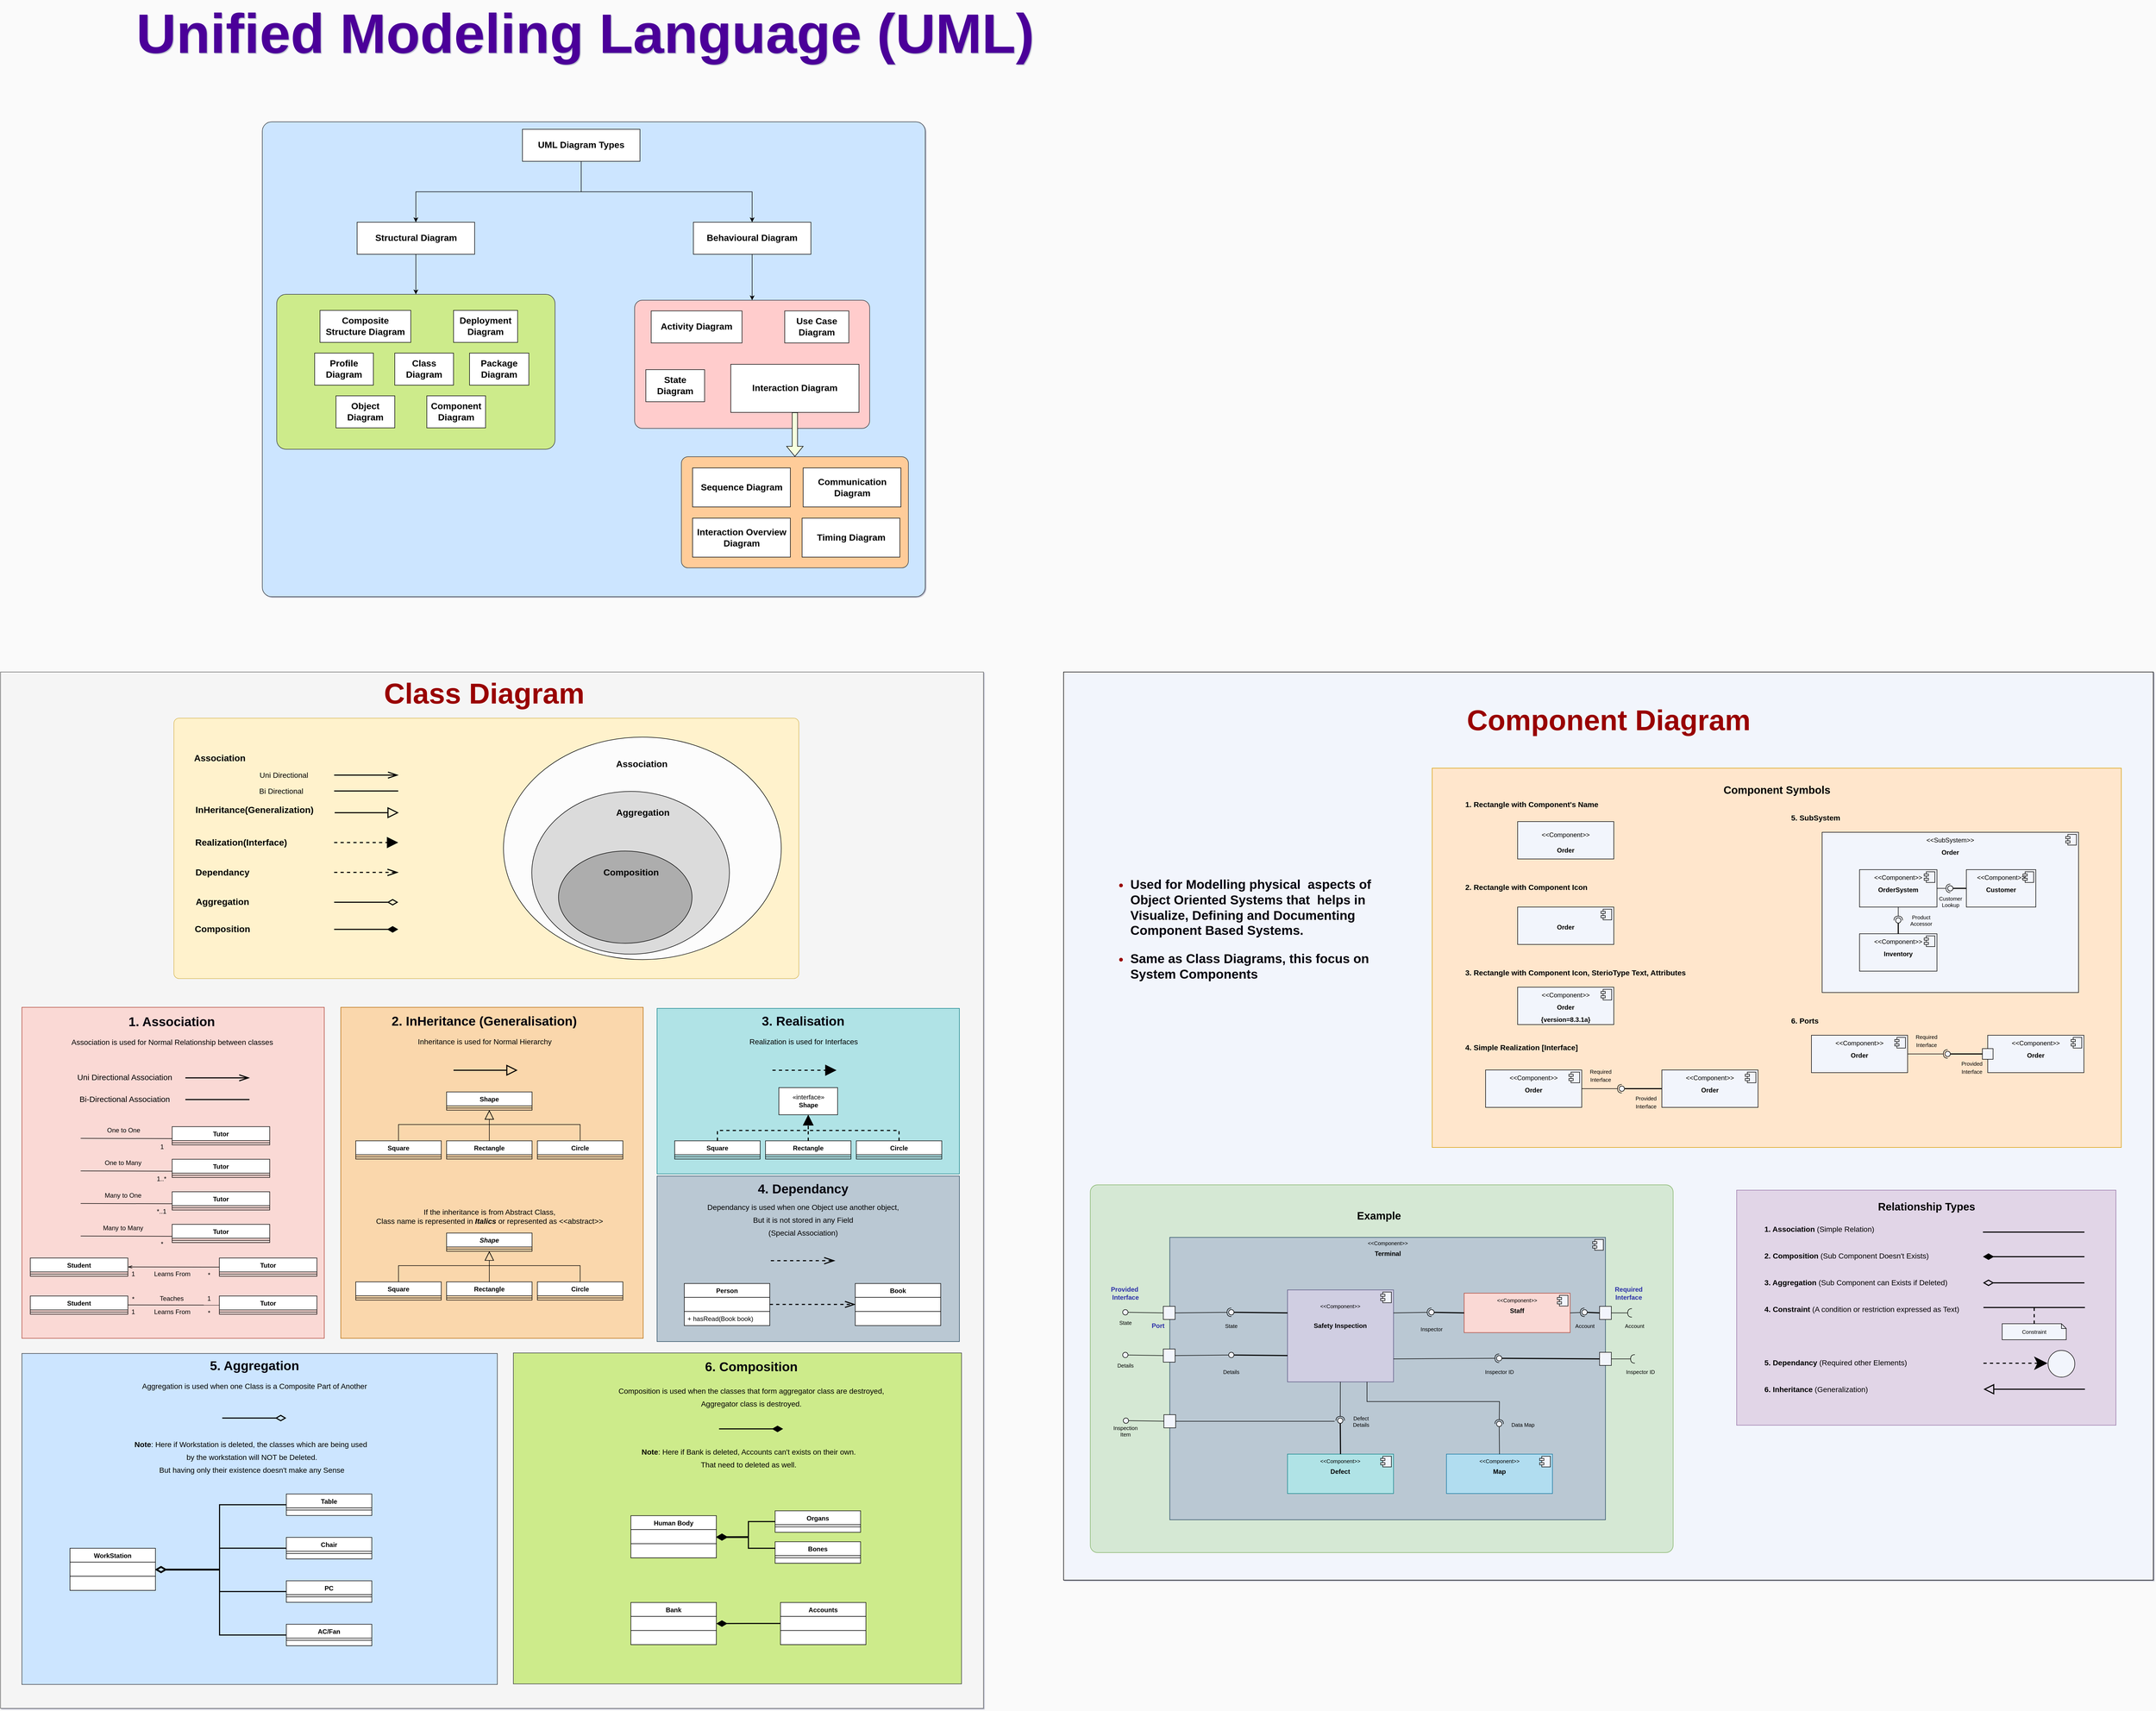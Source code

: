 <mxfile version="19.0.3" type="device"><diagram id="51hGoQQYdaqXlRooVR8D" name="Page-1"><mxGraphModel dx="5624" dy="5424" grid="1" gridSize="10" guides="1" tooltips="1" connect="1" arrows="1" fold="1" page="1" pageScale="1" pageWidth="1200" pageHeight="1920" background="#FAFAFA" math="0" shadow="1"><root><mxCell id="0"/><mxCell id="1" parent="0"/><mxCell id="aD-tUhKmFfJGfMYrEqS1-1" value="&lt;span style=&quot;font-weight: bold; font-family: arial, sans-serif; text-align: left;&quot;&gt;&lt;font color=&quot;#4c0099&quot; style=&quot;font-size: 104px;&quot;&gt;Unified Modeling Language (UML)&lt;/font&gt;&lt;/span&gt;" style="text;html=1;align=center;verticalAlign=middle;resizable=0;points=[];autosize=1;strokeColor=none;fillColor=none;fontColor=#F5F5F5;fontSize=36;" parent="1" vertex="1"><mxGeometry x="-436" y="-60" width="1700" height="70" as="geometry"/></mxCell><mxCell id="U-Iq1weZOviPbr_1JOPF-39" value="" style="group" parent="1" vertex="1" connectable="0"><mxGeometry x="-190" y="140" width="1241" height="889" as="geometry"/></mxCell><mxCell id="U-Iq1weZOviPbr_1JOPF-38" value="" style="rounded=1;whiteSpace=wrap;html=1;fontSize=17;fillColor=#cce5ff;arcSize=2;strokeColor=#36393d;" parent="U-Iq1weZOviPbr_1JOPF-39" vertex="1"><mxGeometry width="1241" height="889" as="geometry"/></mxCell><mxCell id="U-Iq1weZOviPbr_1JOPF-1" value="&lt;font size=&quot;1&quot; style=&quot;&quot;&gt;&lt;b style=&quot;font-size: 17px;&quot;&gt;UML Diagram Types&lt;/b&gt;&lt;/font&gt;" style="rounded=0;whiteSpace=wrap;html=1;" parent="U-Iq1weZOviPbr_1JOPF-39" vertex="1"><mxGeometry x="487" y="14" width="220" height="60" as="geometry"/></mxCell><mxCell id="U-Iq1weZOviPbr_1JOPF-2" value="&lt;font size=&quot;1&quot; style=&quot;&quot;&gt;&lt;b style=&quot;font-size: 17px;&quot;&gt;Structural Diagram&lt;/b&gt;&lt;/font&gt;" style="rounded=0;whiteSpace=wrap;html=1;" parent="U-Iq1weZOviPbr_1JOPF-39" vertex="1"><mxGeometry x="177.5" y="188" width="220" height="60" as="geometry"/></mxCell><mxCell id="U-Iq1weZOviPbr_1JOPF-34" style="edgeStyle=orthogonalEdgeStyle;rounded=0;orthogonalLoop=1;jettySize=auto;html=1;fontSize=17;fillColor=#D1D1CF;exitX=0.5;exitY=1;exitDx=0;exitDy=0;" parent="U-Iq1weZOviPbr_1JOPF-39" source="U-Iq1weZOviPbr_1JOPF-1" target="U-Iq1weZOviPbr_1JOPF-2" edge="1"><mxGeometry relative="1" as="geometry"/></mxCell><mxCell id="U-Iq1weZOviPbr_1JOPF-3" value="&lt;font size=&quot;1&quot; style=&quot;&quot;&gt;&lt;b style=&quot;font-size: 17px;&quot;&gt;Behavioural Diagram&lt;/b&gt;&lt;/font&gt;" style="rounded=0;whiteSpace=wrap;html=1;" parent="U-Iq1weZOviPbr_1JOPF-39" vertex="1"><mxGeometry x="807" y="188" width="220" height="60" as="geometry"/></mxCell><mxCell id="U-Iq1weZOviPbr_1JOPF-35" style="edgeStyle=orthogonalEdgeStyle;rounded=0;orthogonalLoop=1;jettySize=auto;html=1;fontSize=17;fillColor=#D1D1CF;exitX=0.5;exitY=1;exitDx=0;exitDy=0;" parent="U-Iq1weZOviPbr_1JOPF-39" source="U-Iq1weZOviPbr_1JOPF-1" target="U-Iq1weZOviPbr_1JOPF-3" edge="1"><mxGeometry relative="1" as="geometry"/></mxCell><mxCell id="U-Iq1weZOviPbr_1JOPF-12" value="" style="group" parent="U-Iq1weZOviPbr_1JOPF-39" vertex="1" connectable="0"><mxGeometry x="27" y="323" width="521" height="290" as="geometry"/></mxCell><mxCell id="U-Iq1weZOviPbr_1JOPF-11" value="" style="rounded=1;whiteSpace=wrap;html=1;fontSize=17;fillColor=#cdeb8b;arcSize=6;strokeColor=#36393d;" parent="U-Iq1weZOviPbr_1JOPF-12" vertex="1"><mxGeometry width="521" height="290" as="geometry"/></mxCell><mxCell id="U-Iq1weZOviPbr_1JOPF-4" value="&lt;font size=&quot;1&quot; style=&quot;&quot;&gt;&lt;b style=&quot;font-size: 17px;&quot;&gt;Composite Structure Diagram&lt;/b&gt;&lt;/font&gt;" style="rounded=0;whiteSpace=wrap;html=1;" parent="U-Iq1weZOviPbr_1JOPF-12" vertex="1"><mxGeometry x="81" y="30" width="170" height="60" as="geometry"/></mxCell><mxCell id="U-Iq1weZOviPbr_1JOPF-5" value="&lt;font size=&quot;1&quot; style=&quot;&quot;&gt;&lt;b style=&quot;font-size: 17px;&quot;&gt;Deployment Diagram&lt;/b&gt;&lt;/font&gt;" style="rounded=0;whiteSpace=wrap;html=1;" parent="U-Iq1weZOviPbr_1JOPF-12" vertex="1"><mxGeometry x="331" y="30" width="120" height="60" as="geometry"/></mxCell><mxCell id="U-Iq1weZOviPbr_1JOPF-6" value="&lt;font size=&quot;1&quot; style=&quot;&quot;&gt;&lt;b style=&quot;font-size: 17px;&quot;&gt;Profile Diagram&lt;/b&gt;&lt;/font&gt;" style="rounded=0;whiteSpace=wrap;html=1;" parent="U-Iq1weZOviPbr_1JOPF-12" vertex="1"><mxGeometry x="71" y="110" width="110" height="60" as="geometry"/></mxCell><mxCell id="U-Iq1weZOviPbr_1JOPF-7" value="&lt;font size=&quot;1&quot; style=&quot;&quot;&gt;&lt;b style=&quot;font-size: 17px;&quot;&gt;Class Diagram&lt;/b&gt;&lt;/font&gt;" style="rounded=0;whiteSpace=wrap;html=1;" parent="U-Iq1weZOviPbr_1JOPF-12" vertex="1"><mxGeometry x="221" y="110" width="110" height="60" as="geometry"/></mxCell><mxCell id="U-Iq1weZOviPbr_1JOPF-8" value="&lt;font size=&quot;1&quot; style=&quot;&quot;&gt;&lt;b style=&quot;font-size: 17px;&quot;&gt;Package Diagram&lt;/b&gt;&lt;/font&gt;" style="rounded=0;whiteSpace=wrap;html=1;" parent="U-Iq1weZOviPbr_1JOPF-12" vertex="1"><mxGeometry x="361" y="110" width="111" height="60" as="geometry"/></mxCell><mxCell id="U-Iq1weZOviPbr_1JOPF-9" value="&lt;font size=&quot;1&quot; style=&quot;&quot;&gt;&lt;b style=&quot;font-size: 17px;&quot;&gt;Object Diagram&lt;/b&gt;&lt;/font&gt;" style="rounded=0;whiteSpace=wrap;html=1;" parent="U-Iq1weZOviPbr_1JOPF-12" vertex="1"><mxGeometry x="111" y="190" width="110" height="60" as="geometry"/></mxCell><mxCell id="U-Iq1weZOviPbr_1JOPF-10" value="&lt;font size=&quot;1&quot; style=&quot;&quot;&gt;&lt;b style=&quot;font-size: 17px;&quot;&gt;Component Diagram&lt;/b&gt;&lt;/font&gt;" style="rounded=0;whiteSpace=wrap;html=1;" parent="U-Iq1weZOviPbr_1JOPF-12" vertex="1"><mxGeometry x="281" y="190" width="110" height="60" as="geometry"/></mxCell><mxCell id="U-Iq1weZOviPbr_1JOPF-33" style="edgeStyle=orthogonalEdgeStyle;rounded=0;orthogonalLoop=1;jettySize=auto;html=1;fontSize=17;fillColor=#D1D1CF;" parent="U-Iq1weZOviPbr_1JOPF-39" source="U-Iq1weZOviPbr_1JOPF-2" target="U-Iq1weZOviPbr_1JOPF-11" edge="1"><mxGeometry relative="1" as="geometry"/></mxCell><mxCell id="U-Iq1weZOviPbr_1JOPF-22" value="" style="group" parent="U-Iq1weZOviPbr_1JOPF-39" vertex="1" connectable="0"><mxGeometry x="697" y="334" width="440" height="240" as="geometry"/></mxCell><mxCell id="U-Iq1weZOviPbr_1JOPF-14" value="" style="rounded=1;whiteSpace=wrap;html=1;fontSize=17;fillColor=#ffcccc;arcSize=6;strokeColor=#36393d;" parent="U-Iq1weZOviPbr_1JOPF-22" vertex="1"><mxGeometry width="440" height="240" as="geometry"/></mxCell><mxCell id="U-Iq1weZOviPbr_1JOPF-15" value="&lt;font size=&quot;1&quot; style=&quot;&quot;&gt;&lt;b style=&quot;font-size: 17px;&quot;&gt;Activity Diagram&lt;/b&gt;&lt;/font&gt;" style="rounded=0;whiteSpace=wrap;html=1;" parent="U-Iq1weZOviPbr_1JOPF-22" vertex="1"><mxGeometry x="31" y="20" width="170" height="60" as="geometry"/></mxCell><mxCell id="U-Iq1weZOviPbr_1JOPF-16" value="&lt;font size=&quot;1&quot; style=&quot;&quot;&gt;&lt;b style=&quot;font-size: 17px;&quot;&gt;Use Case Diagram&lt;/b&gt;&lt;/font&gt;" style="rounded=0;whiteSpace=wrap;html=1;" parent="U-Iq1weZOviPbr_1JOPF-22" vertex="1"><mxGeometry x="281" y="20" width="120" height="60" as="geometry"/></mxCell><mxCell id="U-Iq1weZOviPbr_1JOPF-17" value="&lt;font size=&quot;1&quot; style=&quot;&quot;&gt;&lt;b style=&quot;font-size: 17px;&quot;&gt;State Diagram&lt;/b&gt;&lt;/font&gt;" style="rounded=0;whiteSpace=wrap;html=1;" parent="U-Iq1weZOviPbr_1JOPF-22" vertex="1"><mxGeometry x="21" y="130" width="110" height="60" as="geometry"/></mxCell><mxCell id="U-Iq1weZOviPbr_1JOPF-19" value="&lt;font size=&quot;1&quot; style=&quot;&quot;&gt;&lt;b style=&quot;font-size: 17px;&quot;&gt;Interaction Diagram&lt;/b&gt;&lt;/font&gt;" style="rounded=0;whiteSpace=wrap;html=1;" parent="U-Iq1weZOviPbr_1JOPF-22" vertex="1"><mxGeometry x="180" y="120" width="240" height="90" as="geometry"/></mxCell><mxCell id="U-Iq1weZOviPbr_1JOPF-36" style="edgeStyle=orthogonalEdgeStyle;rounded=0;orthogonalLoop=1;jettySize=auto;html=1;entryX=0.5;entryY=0;entryDx=0;entryDy=0;fontSize=17;fillColor=#D1D1CF;" parent="U-Iq1weZOviPbr_1JOPF-39" source="U-Iq1weZOviPbr_1JOPF-3" target="U-Iq1weZOviPbr_1JOPF-14" edge="1"><mxGeometry relative="1" as="geometry"/></mxCell><mxCell id="U-Iq1weZOviPbr_1JOPF-29" value="" style="group" parent="U-Iq1weZOviPbr_1JOPF-39" vertex="1" connectable="0"><mxGeometry x="784.5" y="627" width="425" height="208" as="geometry"/></mxCell><mxCell id="U-Iq1weZOviPbr_1JOPF-24" value="" style="rounded=1;whiteSpace=wrap;html=1;fontSize=17;fillColor=#ffcc99;arcSize=6;strokeColor=#36393d;" parent="U-Iq1weZOviPbr_1JOPF-29" vertex="1"><mxGeometry width="425" height="208" as="geometry"/></mxCell><mxCell id="U-Iq1weZOviPbr_1JOPF-25" value="&lt;font size=&quot;1&quot; style=&quot;&quot;&gt;&lt;b style=&quot;font-size: 17px;&quot;&gt;Sequence Diagram&lt;/b&gt;&lt;/font&gt;" style="rounded=0;whiteSpace=wrap;html=1;" parent="U-Iq1weZOviPbr_1JOPF-29" vertex="1"><mxGeometry x="21" y="21" width="183" height="73" as="geometry"/></mxCell><mxCell id="U-Iq1weZOviPbr_1JOPF-26" value="&lt;font size=&quot;1&quot; style=&quot;&quot;&gt;&lt;b style=&quot;font-size: 17px;&quot;&gt;Communication Diagram&lt;/b&gt;&lt;/font&gt;" style="rounded=0;whiteSpace=wrap;html=1;" parent="U-Iq1weZOviPbr_1JOPF-29" vertex="1"><mxGeometry x="228" y="21" width="183" height="73" as="geometry"/></mxCell><mxCell id="U-Iq1weZOviPbr_1JOPF-27" value="&lt;font size=&quot;1&quot; style=&quot;&quot;&gt;&lt;b style=&quot;font-size: 17px;&quot;&gt;Interaction Overview Diagram&lt;/b&gt;&lt;/font&gt;" style="rounded=0;whiteSpace=wrap;html=1;" parent="U-Iq1weZOviPbr_1JOPF-29" vertex="1"><mxGeometry x="21" y="115" width="183" height="73" as="geometry"/></mxCell><mxCell id="U-Iq1weZOviPbr_1JOPF-28" value="&lt;font size=&quot;1&quot; style=&quot;&quot;&gt;&lt;b style=&quot;font-size: 17px;&quot;&gt;Timing Diagram&lt;/b&gt;&lt;/font&gt;" style="rounded=0;whiteSpace=wrap;html=1;" parent="U-Iq1weZOviPbr_1JOPF-29" vertex="1"><mxGeometry x="226" y="115" width="183" height="73" as="geometry"/></mxCell><mxCell id="U-Iq1weZOviPbr_1JOPF-30" value="" style="shape=flexArrow;endArrow=classic;html=1;rounded=0;fontSize=17;entryX=0.5;entryY=0;entryDx=0;entryDy=0;exitX=0.5;exitY=1;exitDx=0;exitDy=0;fillColor=#F5FFDE;" parent="U-Iq1weZOviPbr_1JOPF-39" source="U-Iq1weZOviPbr_1JOPF-19" target="U-Iq1weZOviPbr_1JOPF-24" edge="1"><mxGeometry width="50" height="50" relative="1" as="geometry"><mxPoint x="481" y="606" as="sourcePoint"/><mxPoint x="531" y="556" as="targetPoint"/></mxGeometry></mxCell><mxCell id="lWwGFsCfn2iUSsg4gqeo-303" value="" style="group" vertex="1" connectable="0" parent="1"><mxGeometry x="-680" y="1170" width="1840" height="1940" as="geometry"/></mxCell><mxCell id="lWwGFsCfn2iUSsg4gqeo-301" value="" style="rounded=0;whiteSpace=wrap;html=1;fontSize=14;strokeColor=#666666;fillColor=#f5f5f5;fontColor=#333333;" vertex="1" parent="lWwGFsCfn2iUSsg4gqeo-303"><mxGeometry width="1840" height="1940.0" as="geometry"/></mxCell><mxCell id="lWwGFsCfn2iUSsg4gqeo-299" value="" style="group" vertex="1" connectable="0" parent="lWwGFsCfn2iUSsg4gqeo-303"><mxGeometry x="354.5" y="121.885" width="1140" height="457.068" as="geometry"/></mxCell><mxCell id="lWwGFsCfn2iUSsg4gqeo-300" value="" style="rounded=1;whiteSpace=wrap;html=1;fontSize=14;strokeColor=#d6b656;fillColor=#fff2cc;arcSize=2;" vertex="1" parent="lWwGFsCfn2iUSsg4gqeo-299"><mxGeometry x="-30" y="-35.55" width="1170" height="487.539" as="geometry"/></mxCell><mxCell id="lWwGFsCfn2iUSsg4gqeo-273" value="" style="ellipse;whiteSpace=wrap;html=1;fontSize=12;strokeColor=default;fillColor=#FCFCFC;gradientColor=none;" vertex="1" parent="lWwGFsCfn2iUSsg4gqeo-299"><mxGeometry x="587" width="520" height="416.44" as="geometry"/></mxCell><mxCell id="lWwGFsCfn2iUSsg4gqeo-277" value="" style="ellipse;whiteSpace=wrap;html=1;fontSize=12;strokeColor=default;fillColor=#DBDBDB;gradientColor=none;" vertex="1" parent="lWwGFsCfn2iUSsg4gqeo-299"><mxGeometry x="640" y="101.571" width="370" height="304.712" as="geometry"/></mxCell><mxCell id="lWwGFsCfn2iUSsg4gqeo-278" value="&lt;font style=&quot;font-size: 17px;&quot;&gt;&lt;b&gt;Association&lt;/b&gt;&lt;/font&gt;" style="text;html=1;align=center;verticalAlign=middle;resizable=0;points=[];autosize=1;strokeColor=none;fillColor=none;fontSize=12;" vertex="1" parent="lWwGFsCfn2iUSsg4gqeo-299"><mxGeometry x="790" y="40.628" width="110" height="20" as="geometry"/></mxCell><mxCell id="lWwGFsCfn2iUSsg4gqeo-279" value="&lt;font style=&quot;font-size: 17px;&quot;&gt;&lt;b&gt;Aggregation&lt;/b&gt;&lt;/font&gt;" style="text;html=1;align=center;verticalAlign=middle;resizable=0;points=[];autosize=1;strokeColor=none;fillColor=none;fontSize=12;" vertex="1" parent="lWwGFsCfn2iUSsg4gqeo-299"><mxGeometry x="787" y="132.042" width="120" height="20" as="geometry"/></mxCell><mxCell id="lWwGFsCfn2iUSsg4gqeo-280" value="" style="ellipse;whiteSpace=wrap;html=1;fontSize=12;strokeColor=default;fillColor=#ADADAD;gradientColor=none;" vertex="1" parent="lWwGFsCfn2iUSsg4gqeo-299"><mxGeometry x="690" y="213.298" width="250" height="172.67" as="geometry"/></mxCell><mxCell id="lWwGFsCfn2iUSsg4gqeo-281" value="&lt;font style=&quot;font-size: 17px;&quot;&gt;&lt;b&gt;Composition&lt;/b&gt;&lt;/font&gt;" style="text;html=1;align=center;verticalAlign=middle;resizable=0;points=[];autosize=1;strokeColor=none;fillColor=none;fontSize=12;" vertex="1" parent="lWwGFsCfn2iUSsg4gqeo-299"><mxGeometry x="765" y="243.77" width="120" height="20" as="geometry"/></mxCell><mxCell id="lWwGFsCfn2iUSsg4gqeo-298" value="" style="group" vertex="1" connectable="0" parent="lWwGFsCfn2iUSsg4gqeo-299"><mxGeometry y="25.393" width="391" height="350.419" as="geometry"/></mxCell><mxCell id="lWwGFsCfn2iUSsg4gqeo-282" value="&lt;b&gt;Association&lt;/b&gt;" style="text;html=1;align=center;verticalAlign=middle;resizable=0;points=[];autosize=1;strokeColor=none;fillColor=none;fontSize=17;" vertex="1" parent="lWwGFsCfn2iUSsg4gqeo-298"><mxGeometry width="110" height="30" as="geometry"/></mxCell><mxCell id="lWwGFsCfn2iUSsg4gqeo-283" value="&lt;span style=&quot;font-weight: normal;&quot;&gt;&lt;font style=&quot;font-size: 14px;&quot;&gt;Uni Directional&lt;/font&gt;&lt;/span&gt;" style="text;html=1;align=center;verticalAlign=middle;resizable=0;points=[];autosize=1;strokeColor=none;fillColor=none;fontSize=17;fontStyle=1" vertex="1" parent="lWwGFsCfn2iUSsg4gqeo-298"><mxGeometry x="120" y="30.471" width="110" height="30" as="geometry"/></mxCell><mxCell id="lWwGFsCfn2iUSsg4gqeo-284" value="&lt;font style=&quot;font-size: 14px;&quot;&gt;Bi Directional&lt;/font&gt;" style="text;html=1;align=center;verticalAlign=middle;resizable=0;points=[];autosize=1;strokeColor=none;fillColor=none;fontSize=17;" vertex="1" parent="lWwGFsCfn2iUSsg4gqeo-298"><mxGeometry x="120" y="60.942" width="100" height="30" as="geometry"/></mxCell><mxCell id="lWwGFsCfn2iUSsg4gqeo-285" value="&lt;b&gt;InHeritance(Generalization)&lt;/b&gt;" style="text;html=1;align=center;verticalAlign=middle;resizable=0;points=[];autosize=1;strokeColor=none;fillColor=none;fontSize=17;" vertex="1" parent="lWwGFsCfn2iUSsg4gqeo-298"><mxGeometry y="96.492" width="240" height="30" as="geometry"/></mxCell><mxCell id="lWwGFsCfn2iUSsg4gqeo-286" value="&lt;b&gt;Realization(Interface)&lt;/b&gt;" style="text;html=1;align=center;verticalAlign=middle;resizable=0;points=[];autosize=1;strokeColor=none;fillColor=none;fontSize=17;" vertex="1" parent="lWwGFsCfn2iUSsg4gqeo-298"><mxGeometry y="157.435" width="190" height="30" as="geometry"/></mxCell><mxCell id="lWwGFsCfn2iUSsg4gqeo-287" value="&lt;b&gt;Dependancy&lt;/b&gt;" style="text;html=1;align=center;verticalAlign=middle;resizable=0;points=[];autosize=1;strokeColor=none;fillColor=none;fontSize=17;" vertex="1" parent="lWwGFsCfn2iUSsg4gqeo-298"><mxGeometry y="213.298" width="120" height="30" as="geometry"/></mxCell><mxCell id="lWwGFsCfn2iUSsg4gqeo-288" value="&lt;b&gt;Aggregation&lt;/b&gt;" style="text;html=1;align=center;verticalAlign=middle;resizable=0;points=[];autosize=1;strokeColor=none;fillColor=none;fontSize=17;" vertex="1" parent="lWwGFsCfn2iUSsg4gqeo-298"><mxGeometry y="269.162" width="120" height="30" as="geometry"/></mxCell><mxCell id="lWwGFsCfn2iUSsg4gqeo-289" value="&lt;b&gt;Composition&lt;/b&gt;" style="text;html=1;align=center;verticalAlign=middle;resizable=0;points=[];autosize=1;strokeColor=none;fillColor=none;fontSize=17;" vertex="1" parent="lWwGFsCfn2iUSsg4gqeo-298"><mxGeometry y="319.948" width="120" height="30" as="geometry"/></mxCell><mxCell id="lWwGFsCfn2iUSsg4gqeo-290" value="" style="endArrow=openThin;html=1;rounded=0;fontSize=24;fontColor=#4C0099;endSize=15;endFill=0;strokeWidth=2;" edge="1" parent="lWwGFsCfn2iUSsg4gqeo-298"><mxGeometry width="50" height="50" relative="1" as="geometry"><mxPoint x="270" y="45.707" as="sourcePoint"/><mxPoint x="390" y="45.707" as="targetPoint"/></mxGeometry></mxCell><mxCell id="lWwGFsCfn2iUSsg4gqeo-291" value="" style="endArrow=none;html=1;rounded=0;fontSize=24;fontColor=#4C0099;strokeWidth=2;" edge="1" parent="lWwGFsCfn2iUSsg4gqeo-298"><mxGeometry width="50" height="50" relative="1" as="geometry"><mxPoint x="270" y="75.497" as="sourcePoint"/><mxPoint x="390" y="75.497" as="targetPoint"/></mxGeometry></mxCell><mxCell id="lWwGFsCfn2iUSsg4gqeo-292" value="" style="endArrow=block;html=1;rounded=0;fontSize=24;fontColor=#4C0099;endFill=0;endSize=16;strokeWidth=2;" edge="1" parent="lWwGFsCfn2iUSsg4gqeo-298"><mxGeometry width="50" height="50" relative="1" as="geometry"><mxPoint x="271" y="116.126" as="sourcePoint"/><mxPoint x="391" y="116.126" as="targetPoint"/></mxGeometry></mxCell><mxCell id="lWwGFsCfn2iUSsg4gqeo-294" value="" style="endArrow=block;html=1;rounded=0;fontSize=24;fontColor=#4C0099;endFill=1;endSize=16;dashed=1;strokeWidth=2;" edge="1" parent="lWwGFsCfn2iUSsg4gqeo-298"><mxGeometry width="50" height="50" relative="1" as="geometry"><mxPoint x="270" y="171.99" as="sourcePoint"/><mxPoint x="390" y="171.99" as="targetPoint"/></mxGeometry></mxCell><mxCell id="lWwGFsCfn2iUSsg4gqeo-295" value="" style="endArrow=openThin;html=1;rounded=0;fontSize=24;fontColor=#4C0099;endFill=0;endSize=16;dashed=1;strokeWidth=2;" edge="1" parent="lWwGFsCfn2iUSsg4gqeo-298"><mxGeometry width="50" height="50" relative="1" as="geometry"><mxPoint x="270" y="227.854" as="sourcePoint"/><mxPoint x="390" y="227.854" as="targetPoint"/></mxGeometry></mxCell><mxCell id="lWwGFsCfn2iUSsg4gqeo-296" value="" style="endArrow=diamondThin;html=1;rounded=0;fontSize=24;fontColor=#4C0099;endSize=15;endFill=0;strokeWidth=2;" edge="1" parent="lWwGFsCfn2iUSsg4gqeo-298"><mxGeometry width="50" height="50" relative="1" as="geometry"><mxPoint x="270" y="283.717" as="sourcePoint"/><mxPoint x="390" y="283.717" as="targetPoint"/></mxGeometry></mxCell><mxCell id="lWwGFsCfn2iUSsg4gqeo-297" value="" style="endArrow=diamondThin;html=1;rounded=0;fontSize=24;fontColor=#4C0099;endSize=15;endFill=1;strokeWidth=2;" edge="1" parent="lWwGFsCfn2iUSsg4gqeo-298"><mxGeometry width="50" height="50" relative="1" as="geometry"><mxPoint x="270" y="334.503" as="sourcePoint"/><mxPoint x="390" y="334.503" as="targetPoint"/></mxGeometry></mxCell><mxCell id="lWwGFsCfn2iUSsg4gqeo-96" value="" style="group" vertex="1" connectable="0" parent="lWwGFsCfn2iUSsg4gqeo-303"><mxGeometry x="665" y="638.88" width="524" height="614.503" as="geometry"/></mxCell><mxCell id="lWwGFsCfn2iUSsg4gqeo-5" value="" style="rounded=0;whiteSpace=wrap;html=1;fontSize=15;fillColor=#fad7ac;strokeColor=#b46504;" vertex="1" parent="lWwGFsCfn2iUSsg4gqeo-96"><mxGeometry x="-28" y="-11.173" width="566" height="619.581" as="geometry"/></mxCell><mxCell id="lWwGFsCfn2iUSsg4gqeo-6" value="2. InHeritance (Generalisation)" style="text;html=1;align=center;verticalAlign=middle;resizable=0;points=[];autosize=1;strokeColor=none;fillColor=none;fontSize=24;fontColor=#05000A;fontStyle=1" vertex="1" parent="lWwGFsCfn2iUSsg4gqeo-96"><mxGeometry x="60" width="360" height="30" as="geometry"/></mxCell><mxCell id="lWwGFsCfn2iUSsg4gqeo-8" value="" style="endArrow=block;html=1;rounded=0;fontSize=24;fontColor=#4C0099;endFill=0;endSize=16;strokeWidth=2;" edge="1" parent="lWwGFsCfn2iUSsg4gqeo-96"><mxGeometry width="50" height="50" relative="1" as="geometry"><mxPoint x="183" y="106.649" as="sourcePoint"/><mxPoint x="303" y="106.649" as="targetPoint"/></mxGeometry></mxCell><mxCell id="lWwGFsCfn2iUSsg4gqeo-51" value="&lt;span style=&quot;font-size: 14px;&quot;&gt;Inheritance is used for Normal Hierarchy&lt;/span&gt;" style="text;html=1;align=center;verticalAlign=middle;resizable=0;points=[];autosize=1;strokeColor=none;fillColor=none;fontSize=20;fontColor=#000000;" vertex="1" parent="lWwGFsCfn2iUSsg4gqeo-96"><mxGeometry x="106" y="35.55" width="270" height="30" as="geometry"/></mxCell><mxCell id="lWwGFsCfn2iUSsg4gqeo-81" value="" style="group" vertex="1" connectable="0" parent="lWwGFsCfn2iUSsg4gqeo-96"><mxGeometry y="147.277" width="500" height="125.948" as="geometry"/></mxCell><mxCell id="lWwGFsCfn2iUSsg4gqeo-68" value="Shape" style="swimlane;fontStyle=1;align=center;verticalAlign=top;childLayout=stackLayout;horizontal=1;startSize=26;horizontalStack=0;resizeParent=1;resizeParentMax=0;resizeLast=0;collapsible=1;marginBottom=0;fontSize=12;fillColor=default;" vertex="1" parent="lWwGFsCfn2iUSsg4gqeo-81"><mxGeometry x="170" width="160" height="34.126" as="geometry"/></mxCell><mxCell id="lWwGFsCfn2iUSsg4gqeo-70" value="" style="line;strokeWidth=1;fillColor=none;align=left;verticalAlign=middle;spacingTop=-1;spacingLeft=3;spacingRight=3;rotatable=0;labelPosition=right;points=[];portConstraint=eastwest;fontSize=15;" vertex="1" parent="lWwGFsCfn2iUSsg4gqeo-68"><mxGeometry y="26" width="160" height="8.126" as="geometry"/></mxCell><mxCell id="lWwGFsCfn2iUSsg4gqeo-78" style="edgeStyle=orthogonalEdgeStyle;rounded=0;orthogonalLoop=1;jettySize=auto;html=1;entryX=0.5;entryY=1;entryDx=0;entryDy=0;fontSize=12;endArrow=block;endFill=0;endSize=15;" edge="1" parent="lWwGFsCfn2iUSsg4gqeo-81" source="lWwGFsCfn2iUSsg4gqeo-72" target="lWwGFsCfn2iUSsg4gqeo-68"><mxGeometry relative="1" as="geometry"><Array as="points"><mxPoint x="80" y="60.942"/><mxPoint x="250" y="60.942"/></Array></mxGeometry></mxCell><mxCell id="lWwGFsCfn2iUSsg4gqeo-72" value="Square" style="swimlane;fontStyle=1;align=center;verticalAlign=top;childLayout=stackLayout;horizontal=1;startSize=26;horizontalStack=0;resizeParent=1;resizeParentMax=0;resizeLast=0;collapsible=1;marginBottom=0;fontSize=12;fillColor=default;" vertex="1" parent="lWwGFsCfn2iUSsg4gqeo-81"><mxGeometry y="91.414" width="160" height="34.126" as="geometry"/></mxCell><mxCell id="lWwGFsCfn2iUSsg4gqeo-73" value="" style="line;strokeWidth=1;fillColor=none;align=left;verticalAlign=middle;spacingTop=-1;spacingLeft=3;spacingRight=3;rotatable=0;labelPosition=right;points=[];portConstraint=eastwest;fontSize=15;" vertex="1" parent="lWwGFsCfn2iUSsg4gqeo-72"><mxGeometry y="26" width="160" height="8.126" as="geometry"/></mxCell><mxCell id="lWwGFsCfn2iUSsg4gqeo-79" style="edgeStyle=orthogonalEdgeStyle;rounded=0;orthogonalLoop=1;jettySize=auto;html=1;fontSize=12;endArrow=block;endFill=0;endSize=15;" edge="1" parent="lWwGFsCfn2iUSsg4gqeo-81" source="lWwGFsCfn2iUSsg4gqeo-74" target="lWwGFsCfn2iUSsg4gqeo-68"><mxGeometry relative="1" as="geometry"/></mxCell><mxCell id="lWwGFsCfn2iUSsg4gqeo-74" value="Rectangle" style="swimlane;fontStyle=1;align=center;verticalAlign=top;childLayout=stackLayout;horizontal=1;startSize=26;horizontalStack=0;resizeParent=1;resizeParentMax=0;resizeLast=0;collapsible=1;marginBottom=0;fontSize=12;fillColor=default;" vertex="1" parent="lWwGFsCfn2iUSsg4gqeo-81"><mxGeometry x="170" y="91.414" width="160" height="34.126" as="geometry"/></mxCell><mxCell id="lWwGFsCfn2iUSsg4gqeo-75" value="" style="line;strokeWidth=1;fillColor=none;align=left;verticalAlign=middle;spacingTop=-1;spacingLeft=3;spacingRight=3;rotatable=0;labelPosition=right;points=[];portConstraint=eastwest;fontSize=15;" vertex="1" parent="lWwGFsCfn2iUSsg4gqeo-74"><mxGeometry y="26" width="160" height="8.126" as="geometry"/></mxCell><mxCell id="lWwGFsCfn2iUSsg4gqeo-80" style="edgeStyle=orthogonalEdgeStyle;rounded=0;orthogonalLoop=1;jettySize=auto;html=1;fontSize=12;endArrow=block;endFill=0;endSize=15;" edge="1" parent="lWwGFsCfn2iUSsg4gqeo-81" source="lWwGFsCfn2iUSsg4gqeo-76" target="lWwGFsCfn2iUSsg4gqeo-68"><mxGeometry relative="1" as="geometry"><Array as="points"><mxPoint x="420" y="60.942"/><mxPoint x="250" y="60.942"/></Array></mxGeometry></mxCell><mxCell id="lWwGFsCfn2iUSsg4gqeo-76" value="Circle" style="swimlane;fontStyle=1;align=center;verticalAlign=top;childLayout=stackLayout;horizontal=1;startSize=26;horizontalStack=0;resizeParent=1;resizeParentMax=0;resizeLast=0;collapsible=1;marginBottom=0;fontSize=12;fillColor=default;" vertex="1" parent="lWwGFsCfn2iUSsg4gqeo-81"><mxGeometry x="340" y="91.414" width="160" height="34.126" as="geometry"/></mxCell><mxCell id="lWwGFsCfn2iUSsg4gqeo-77" value="" style="line;strokeWidth=1;fillColor=none;align=left;verticalAlign=middle;spacingTop=-1;spacingLeft=3;spacingRight=3;rotatable=0;labelPosition=right;points=[];portConstraint=eastwest;fontSize=15;" vertex="1" parent="lWwGFsCfn2iUSsg4gqeo-76"><mxGeometry y="26" width="160" height="8.126" as="geometry"/></mxCell><mxCell id="lWwGFsCfn2iUSsg4gqeo-82" value="" style="group" vertex="1" connectable="0" parent="lWwGFsCfn2iUSsg4gqeo-96"><mxGeometry y="411.361" width="500" height="125.948" as="geometry"/></mxCell><mxCell id="lWwGFsCfn2iUSsg4gqeo-83" value="Shape" style="swimlane;fontStyle=3;align=center;verticalAlign=top;childLayout=stackLayout;horizontal=1;startSize=26;horizontalStack=0;resizeParent=1;resizeParentMax=0;resizeLast=0;collapsible=1;marginBottom=0;fontSize=12;fillColor=default;" vertex="1" parent="lWwGFsCfn2iUSsg4gqeo-82"><mxGeometry x="170" width="160" height="34.126" as="geometry"/></mxCell><mxCell id="lWwGFsCfn2iUSsg4gqeo-84" value="" style="line;strokeWidth=1;fillColor=none;align=left;verticalAlign=middle;spacingTop=-1;spacingLeft=3;spacingRight=3;rotatable=0;labelPosition=right;points=[];portConstraint=eastwest;fontSize=15;" vertex="1" parent="lWwGFsCfn2iUSsg4gqeo-83"><mxGeometry y="26" width="160" height="8.126" as="geometry"/></mxCell><mxCell id="lWwGFsCfn2iUSsg4gqeo-85" style="edgeStyle=orthogonalEdgeStyle;rounded=0;orthogonalLoop=1;jettySize=auto;html=1;entryX=0.5;entryY=1;entryDx=0;entryDy=0;fontSize=12;endArrow=block;endFill=0;endSize=15;" edge="1" parent="lWwGFsCfn2iUSsg4gqeo-82" source="lWwGFsCfn2iUSsg4gqeo-86" target="lWwGFsCfn2iUSsg4gqeo-83"><mxGeometry relative="1" as="geometry"><Array as="points"><mxPoint x="80" y="60.942"/><mxPoint x="250" y="60.942"/></Array></mxGeometry></mxCell><mxCell id="lWwGFsCfn2iUSsg4gqeo-86" value="Square" style="swimlane;fontStyle=1;align=center;verticalAlign=top;childLayout=stackLayout;horizontal=1;startSize=26;horizontalStack=0;resizeParent=1;resizeParentMax=0;resizeLast=0;collapsible=1;marginBottom=0;fontSize=12;fillColor=default;" vertex="1" parent="lWwGFsCfn2iUSsg4gqeo-82"><mxGeometry y="91.414" width="160" height="34.126" as="geometry"/></mxCell><mxCell id="lWwGFsCfn2iUSsg4gqeo-87" value="" style="line;strokeWidth=1;fillColor=none;align=left;verticalAlign=middle;spacingTop=-1;spacingLeft=3;spacingRight=3;rotatable=0;labelPosition=right;points=[];portConstraint=eastwest;fontSize=15;" vertex="1" parent="lWwGFsCfn2iUSsg4gqeo-86"><mxGeometry y="26" width="160" height="8.126" as="geometry"/></mxCell><mxCell id="lWwGFsCfn2iUSsg4gqeo-88" style="edgeStyle=orthogonalEdgeStyle;rounded=0;orthogonalLoop=1;jettySize=auto;html=1;fontSize=12;endArrow=block;endFill=0;endSize=15;" edge="1" parent="lWwGFsCfn2iUSsg4gqeo-82" source="lWwGFsCfn2iUSsg4gqeo-89" target="lWwGFsCfn2iUSsg4gqeo-83"><mxGeometry relative="1" as="geometry"/></mxCell><mxCell id="lWwGFsCfn2iUSsg4gqeo-89" value="Rectangle" style="swimlane;fontStyle=1;align=center;verticalAlign=top;childLayout=stackLayout;horizontal=1;startSize=26;horizontalStack=0;resizeParent=1;resizeParentMax=0;resizeLast=0;collapsible=1;marginBottom=0;fontSize=12;fillColor=default;" vertex="1" parent="lWwGFsCfn2iUSsg4gqeo-82"><mxGeometry x="170" y="91.414" width="160" height="34.126" as="geometry"/></mxCell><mxCell id="lWwGFsCfn2iUSsg4gqeo-90" value="" style="line;strokeWidth=1;fillColor=none;align=left;verticalAlign=middle;spacingTop=-1;spacingLeft=3;spacingRight=3;rotatable=0;labelPosition=right;points=[];portConstraint=eastwest;fontSize=15;" vertex="1" parent="lWwGFsCfn2iUSsg4gqeo-89"><mxGeometry y="26" width="160" height="8.126" as="geometry"/></mxCell><mxCell id="lWwGFsCfn2iUSsg4gqeo-91" style="edgeStyle=orthogonalEdgeStyle;rounded=0;orthogonalLoop=1;jettySize=auto;html=1;fontSize=12;endArrow=block;endFill=0;endSize=15;" edge="1" parent="lWwGFsCfn2iUSsg4gqeo-82" source="lWwGFsCfn2iUSsg4gqeo-92" target="lWwGFsCfn2iUSsg4gqeo-83"><mxGeometry relative="1" as="geometry"><Array as="points"><mxPoint x="420" y="60.942"/><mxPoint x="250" y="60.942"/></Array></mxGeometry></mxCell><mxCell id="lWwGFsCfn2iUSsg4gqeo-92" value="Circle" style="swimlane;fontStyle=1;align=center;verticalAlign=top;childLayout=stackLayout;horizontal=1;startSize=26;horizontalStack=0;resizeParent=1;resizeParentMax=0;resizeLast=0;collapsible=1;marginBottom=0;fontSize=12;fillColor=default;" vertex="1" parent="lWwGFsCfn2iUSsg4gqeo-82"><mxGeometry x="340" y="91.414" width="160" height="34.126" as="geometry"/></mxCell><mxCell id="lWwGFsCfn2iUSsg4gqeo-93" value="" style="line;strokeWidth=1;fillColor=none;align=left;verticalAlign=middle;spacingTop=-1;spacingLeft=3;spacingRight=3;rotatable=0;labelPosition=right;points=[];portConstraint=eastwest;fontSize=15;" vertex="1" parent="lWwGFsCfn2iUSsg4gqeo-92"><mxGeometry y="26" width="160" height="8.126" as="geometry"/></mxCell><mxCell id="lWwGFsCfn2iUSsg4gqeo-95" value="&lt;span style=&quot;font-size: 14px;&quot;&gt;If the inheritance is from Abstract Class, &lt;br&gt;Class name is represented in &lt;i style=&quot;font-weight: bold;&quot;&gt;Italics &lt;/i&gt;or represented as &amp;lt;&amp;lt;abstract&amp;gt;&amp;gt;&lt;/span&gt;" style="text;html=1;align=center;verticalAlign=middle;resizable=0;points=[];autosize=1;strokeColor=none;fillColor=none;fontSize=12;" vertex="1" parent="lWwGFsCfn2iUSsg4gqeo-96"><mxGeometry x="30" y="360.576" width="440" height="40" as="geometry"/></mxCell><mxCell id="lWwGFsCfn2iUSsg4gqeo-132" value="" style="group" vertex="1" connectable="0" parent="lWwGFsCfn2iUSsg4gqeo-303"><mxGeometry x="1229" y="629.738" width="566" height="309.791" as="geometry"/></mxCell><mxCell id="lWwGFsCfn2iUSsg4gqeo-99" value="" style="rounded=0;whiteSpace=wrap;html=1;fontSize=15;fillColor=#b0e3e6;strokeColor=#0e8088;" vertex="1" parent="lWwGFsCfn2iUSsg4gqeo-132"><mxGeometry width="566" height="309.791" as="geometry"/></mxCell><mxCell id="lWwGFsCfn2iUSsg4gqeo-100" value="3. Realisation" style="text;html=1;align=center;verticalAlign=middle;resizable=0;points=[];autosize=1;strokeColor=none;fillColor=none;fontSize=24;fontColor=#05000A;fontStyle=1" vertex="1" parent="lWwGFsCfn2iUSsg4gqeo-132"><mxGeometry x="188" y="9.141" width="170" height="30" as="geometry"/></mxCell><mxCell id="lWwGFsCfn2iUSsg4gqeo-101" value="" style="endArrow=block;html=1;rounded=0;fontSize=24;fontColor=#4C0099;endFill=1;endSize=16;dashed=1;strokeWidth=2;" edge="1" parent="lWwGFsCfn2iUSsg4gqeo-132"><mxGeometry width="50" height="50" relative="1" as="geometry"><mxPoint x="216" y="115.791" as="sourcePoint"/><mxPoint x="336" y="115.791" as="targetPoint"/></mxGeometry></mxCell><mxCell id="lWwGFsCfn2iUSsg4gqeo-102" value="&lt;span style=&quot;font-size: 14px;&quot;&gt;Realization is used for Interfaces&lt;/span&gt;" style="text;html=1;align=center;verticalAlign=middle;resizable=0;points=[];autosize=1;strokeColor=none;fillColor=none;fontSize=20;fontColor=#000000;" vertex="1" parent="lWwGFsCfn2iUSsg4gqeo-132"><mxGeometry x="164" y="44.691" width="220" height="30" as="geometry"/></mxCell><mxCell id="lWwGFsCfn2iUSsg4gqeo-107" value="Square" style="swimlane;fontStyle=1;align=center;verticalAlign=top;childLayout=stackLayout;horizontal=1;startSize=26;horizontalStack=0;resizeParent=1;resizeParentMax=0;resizeLast=0;collapsible=1;marginBottom=0;fontSize=12;fillColor=default;" vertex="1" parent="lWwGFsCfn2iUSsg4gqeo-132"><mxGeometry x="33" y="247.832" width="160" height="34.126" as="geometry"/></mxCell><mxCell id="lWwGFsCfn2iUSsg4gqeo-108" value="" style="line;strokeWidth=1;fillColor=none;align=left;verticalAlign=middle;spacingTop=-1;spacingLeft=3;spacingRight=3;rotatable=0;labelPosition=right;points=[];portConstraint=eastwest;fontSize=15;" vertex="1" parent="lWwGFsCfn2iUSsg4gqeo-107"><mxGeometry y="26" width="160" height="8.126" as="geometry"/></mxCell><mxCell id="lWwGFsCfn2iUSsg4gqeo-110" value="Rectangle" style="swimlane;fontStyle=1;align=center;verticalAlign=top;childLayout=stackLayout;horizontal=1;startSize=26;horizontalStack=0;resizeParent=1;resizeParentMax=0;resizeLast=0;collapsible=1;marginBottom=0;fontSize=12;fillColor=default;" vertex="1" parent="lWwGFsCfn2iUSsg4gqeo-132"><mxGeometry x="203" y="247.832" width="160" height="34.126" as="geometry"/></mxCell><mxCell id="lWwGFsCfn2iUSsg4gqeo-111" value="" style="line;strokeWidth=1;fillColor=none;align=left;verticalAlign=middle;spacingTop=-1;spacingLeft=3;spacingRight=3;rotatable=0;labelPosition=right;points=[];portConstraint=eastwest;fontSize=15;" vertex="1" parent="lWwGFsCfn2iUSsg4gqeo-110"><mxGeometry y="26" width="160" height="8.126" as="geometry"/></mxCell><mxCell id="lWwGFsCfn2iUSsg4gqeo-113" value="Circle" style="swimlane;fontStyle=1;align=center;verticalAlign=top;childLayout=stackLayout;horizontal=1;startSize=26;horizontalStack=0;resizeParent=1;resizeParentMax=0;resizeLast=0;collapsible=1;marginBottom=0;fontSize=12;fillColor=default;" vertex="1" parent="lWwGFsCfn2iUSsg4gqeo-132"><mxGeometry x="373" y="247.832" width="160" height="34.126" as="geometry"/></mxCell><mxCell id="lWwGFsCfn2iUSsg4gqeo-114" value="" style="line;strokeWidth=1;fillColor=none;align=left;verticalAlign=middle;spacingTop=-1;spacingLeft=3;spacingRight=3;rotatable=0;labelPosition=right;points=[];portConstraint=eastwest;fontSize=15;" vertex="1" parent="lWwGFsCfn2iUSsg4gqeo-113"><mxGeometry y="26" width="160" height="8.126" as="geometry"/></mxCell><mxCell id="lWwGFsCfn2iUSsg4gqeo-128" value="«interface»&lt;br&gt;&lt;b&gt;Shape&lt;/b&gt;" style="html=1;fontSize=12;fillColor=default;" vertex="1" parent="lWwGFsCfn2iUSsg4gqeo-132"><mxGeometry x="228" y="148.293" width="110" height="50.785" as="geometry"/></mxCell><mxCell id="lWwGFsCfn2iUSsg4gqeo-129" style="edgeStyle=orthogonalEdgeStyle;rounded=0;orthogonalLoop=1;jettySize=auto;html=1;entryX=0.5;entryY=1;entryDx=0;entryDy=0;dashed=1;fontSize=12;endArrow=block;endFill=1;endSize=15;strokeWidth=2;" edge="1" parent="lWwGFsCfn2iUSsg4gqeo-132" source="lWwGFsCfn2iUSsg4gqeo-107" target="lWwGFsCfn2iUSsg4gqeo-128"><mxGeometry relative="1" as="geometry"><Array as="points"><mxPoint x="113" y="228.534"/><mxPoint x="283" y="228.534"/></Array></mxGeometry></mxCell><mxCell id="lWwGFsCfn2iUSsg4gqeo-130" style="edgeStyle=orthogonalEdgeStyle;rounded=0;orthogonalLoop=1;jettySize=auto;html=1;entryX=0.5;entryY=1;entryDx=0;entryDy=0;dashed=1;fontSize=12;endArrow=block;endFill=1;endSize=15;strokeWidth=2;" edge="1" parent="lWwGFsCfn2iUSsg4gqeo-132" source="lWwGFsCfn2iUSsg4gqeo-110" target="lWwGFsCfn2iUSsg4gqeo-128"><mxGeometry relative="1" as="geometry"/></mxCell><mxCell id="lWwGFsCfn2iUSsg4gqeo-131" style="edgeStyle=orthogonalEdgeStyle;rounded=0;orthogonalLoop=1;jettySize=auto;html=1;entryX=0.5;entryY=1;entryDx=0;entryDy=0;dashed=1;fontSize=12;endArrow=block;endFill=1;endSize=15;strokeWidth=2;" edge="1" parent="lWwGFsCfn2iUSsg4gqeo-132" source="lWwGFsCfn2iUSsg4gqeo-113" target="lWwGFsCfn2iUSsg4gqeo-128"><mxGeometry relative="1" as="geometry"><Array as="points"><mxPoint x="453" y="228.534"/><mxPoint x="283" y="228.534"/></Array></mxGeometry></mxCell><mxCell id="lWwGFsCfn2iUSsg4gqeo-156" value="" style="group" vertex="1" connectable="0" parent="lWwGFsCfn2iUSsg4gqeo-303"><mxGeometry x="1229" y="943.592" width="566" height="309.791" as="geometry"/></mxCell><mxCell id="lWwGFsCfn2iUSsg4gqeo-134" value="" style="rounded=0;whiteSpace=wrap;html=1;fontSize=15;fillColor=#bac8d3;strokeColor=#23445d;" vertex="1" parent="lWwGFsCfn2iUSsg4gqeo-156"><mxGeometry width="566" height="309.791" as="geometry"/></mxCell><mxCell id="lWwGFsCfn2iUSsg4gqeo-135" value="4. Dependancy" style="text;html=1;align=center;verticalAlign=middle;resizable=0;points=[];autosize=1;strokeColor=none;fillColor=none;fontSize=24;fontColor=#05000A;fontStyle=1" vertex="1" parent="lWwGFsCfn2iUSsg4gqeo-156"><mxGeometry x="183" y="9.141" width="180" height="30" as="geometry"/></mxCell><mxCell id="lWwGFsCfn2iUSsg4gqeo-136" value="" style="endArrow=openThin;html=1;rounded=0;fontSize=24;fontColor=#4C0099;endFill=0;endSize=16;dashed=1;strokeWidth=2;" edge="1" parent="lWwGFsCfn2iUSsg4gqeo-156"><mxGeometry width="50" height="50" relative="1" as="geometry"><mxPoint x="213" y="158.45" as="sourcePoint"/><mxPoint x="333" y="158.45" as="targetPoint"/></mxGeometry></mxCell><mxCell id="lWwGFsCfn2iUSsg4gqeo-137" value="&lt;span style=&quot;font-size: 14px;&quot;&gt;Dependancy is used when one Object use another object,&lt;br&gt;But it is not stored in any Field&lt;br&gt;(Special Association)&lt;br&gt;&lt;/span&gt;" style="text;html=1;align=center;verticalAlign=middle;resizable=0;points=[];autosize=1;strokeColor=none;fillColor=none;fontSize=20;fontColor=#000000;" vertex="1" parent="lWwGFsCfn2iUSsg4gqeo-156"><mxGeometry x="88" y="39.613" width="370" height="80" as="geometry"/></mxCell><mxCell id="lWwGFsCfn2iUSsg4gqeo-148" value="Person" style="swimlane;fontStyle=1;align=center;verticalAlign=top;childLayout=stackLayout;horizontal=1;startSize=26;horizontalStack=0;resizeParent=1;resizeParentMax=0;resizeLast=0;collapsible=1;marginBottom=0;fontSize=12;fillColor=default;" vertex="1" parent="lWwGFsCfn2iUSsg4gqeo-156"><mxGeometry x="51" y="201.11" width="160" height="78.817" as="geometry"/></mxCell><mxCell id="lWwGFsCfn2iUSsg4gqeo-149" value="" style="text;strokeColor=default;fillColor=default;align=left;verticalAlign=top;spacingLeft=4;spacingRight=4;overflow=hidden;rotatable=0;points=[[0,0.5],[1,0.5]];portConstraint=eastwest;fontSize=12;" vertex="1" parent="lWwGFsCfn2iUSsg4gqeo-148"><mxGeometry y="26" width="160" height="26.408" as="geometry"/></mxCell><mxCell id="lWwGFsCfn2iUSsg4gqeo-151" value="+ hasRead(Book book)" style="text;strokeColor=default;fillColor=default;align=left;verticalAlign=top;spacingLeft=4;spacingRight=4;overflow=hidden;rotatable=0;points=[[0,0.5],[1,0.5]];portConstraint=eastwest;fontSize=12;" vertex="1" parent="lWwGFsCfn2iUSsg4gqeo-148"><mxGeometry y="52.408" width="160" height="26.408" as="geometry"/></mxCell><mxCell id="lWwGFsCfn2iUSsg4gqeo-152" value="Book" style="swimlane;fontStyle=1;align=center;verticalAlign=top;childLayout=stackLayout;horizontal=1;startSize=26;horizontalStack=0;resizeParent=1;resizeParentMax=0;resizeLast=0;collapsible=1;marginBottom=0;fontSize=12;fillColor=default;" vertex="1" parent="lWwGFsCfn2iUSsg4gqeo-156"><mxGeometry x="371" y="201.11" width="160" height="78.817" as="geometry"/></mxCell><mxCell id="lWwGFsCfn2iUSsg4gqeo-153" value="" style="text;strokeColor=default;fillColor=default;align=left;verticalAlign=top;spacingLeft=4;spacingRight=4;overflow=hidden;rotatable=0;points=[[0,0.5],[1,0.5]];portConstraint=eastwest;fontSize=12;" vertex="1" parent="lWwGFsCfn2iUSsg4gqeo-152"><mxGeometry y="26" width="160" height="26.408" as="geometry"/></mxCell><mxCell id="lWwGFsCfn2iUSsg4gqeo-154" value="" style="text;strokeColor=default;fillColor=default;align=left;verticalAlign=top;spacingLeft=4;spacingRight=4;overflow=hidden;rotatable=0;points=[[0,0.5],[1,0.5]];portConstraint=eastwest;fontSize=12;" vertex="1" parent="lWwGFsCfn2iUSsg4gqeo-152"><mxGeometry y="52.408" width="160" height="26.408" as="geometry"/></mxCell><mxCell id="lWwGFsCfn2iUSsg4gqeo-155" style="edgeStyle=orthogonalEdgeStyle;rounded=0;orthogonalLoop=1;jettySize=auto;html=1;dashed=1;fontSize=12;endArrow=openThin;endFill=0;endSize=15;strokeWidth=2;" edge="1" parent="lWwGFsCfn2iUSsg4gqeo-156" source="lWwGFsCfn2iUSsg4gqeo-149" target="lWwGFsCfn2iUSsg4gqeo-153"><mxGeometry relative="1" as="geometry"/></mxCell><mxCell id="lWwGFsCfn2iUSsg4gqeo-233" value="" style="group" vertex="1" connectable="0" parent="lWwGFsCfn2iUSsg4gqeo-303"><mxGeometry x="130" y="1283.853" width="800" height="613.487" as="geometry"/></mxCell><mxCell id="lWwGFsCfn2iUSsg4gqeo-158" value="" style="rounded=0;whiteSpace=wrap;html=1;fontSize=15;fillColor=#cce5ff;strokeColor=#36393d;" vertex="1" parent="lWwGFsCfn2iUSsg4gqeo-233"><mxGeometry x="-90" y="-8.126" width="890" height="619.581" as="geometry"/></mxCell><mxCell id="lWwGFsCfn2iUSsg4gqeo-159" value="5. Aggregation" style="text;html=1;align=center;verticalAlign=middle;resizable=0;points=[];autosize=1;strokeColor=none;fillColor=none;fontSize=24;fontColor=#05000A;fontStyle=1" vertex="1" parent="lWwGFsCfn2iUSsg4gqeo-233"><mxGeometry x="255" width="180" height="30" as="geometry"/></mxCell><mxCell id="lWwGFsCfn2iUSsg4gqeo-161" value="" style="endArrow=diamondThin;html=1;rounded=0;fontSize=24;fontColor=#4C0099;endSize=15;endFill=0;strokeWidth=2;" edge="1" parent="lWwGFsCfn2iUSsg4gqeo-233"><mxGeometry width="50" height="50" relative="1" as="geometry"><mxPoint x="285" y="112.743" as="sourcePoint"/><mxPoint x="405" y="112.743" as="targetPoint"/></mxGeometry></mxCell><mxCell id="lWwGFsCfn2iUSsg4gqeo-204" value="&lt;font style=&quot;font-size: 14px;&quot;&gt;Aggregation is used when one Class is a Composite Part of Another&lt;/font&gt;" style="text;html=1;align=center;verticalAlign=middle;resizable=0;points=[];autosize=1;strokeColor=none;fillColor=none;fontSize=20;fontColor=#000000;" vertex="1" parent="lWwGFsCfn2iUSsg4gqeo-233"><mxGeometry x="125" y="35.55" width="440" height="30" as="geometry"/></mxCell><mxCell id="lWwGFsCfn2iUSsg4gqeo-231" value="" style="group" vertex="1" connectable="0" parent="lWwGFsCfn2iUSsg4gqeo-233"><mxGeometry y="254.942" width="565" height="284.398" as="geometry"/></mxCell><mxCell id="lWwGFsCfn2iUSsg4gqeo-205" value="WorkStation" style="swimlane;fontStyle=1;align=center;verticalAlign=top;childLayout=stackLayout;horizontal=1;startSize=26;horizontalStack=0;resizeParent=1;resizeParentMax=0;resizeLast=0;collapsible=1;marginBottom=0;fontSize=12;strokeColor=default;fillColor=default;gradientColor=none;" vertex="1" parent="lWwGFsCfn2iUSsg4gqeo-231"><mxGeometry y="101.571" width="160" height="78.817" as="geometry"/></mxCell><mxCell id="lWwGFsCfn2iUSsg4gqeo-206" value="" style="text;strokeColor=default;fillColor=default;align=left;verticalAlign=top;spacingLeft=4;spacingRight=4;overflow=hidden;rotatable=0;points=[[0,0.5],[1,0.5]];portConstraint=eastwest;fontSize=12;" vertex="1" parent="lWwGFsCfn2iUSsg4gqeo-205"><mxGeometry y="26" width="160" height="26.408" as="geometry"/></mxCell><mxCell id="lWwGFsCfn2iUSsg4gqeo-208" value="" style="text;strokeColor=default;fillColor=default;align=left;verticalAlign=top;spacingLeft=4;spacingRight=4;overflow=hidden;rotatable=0;points=[[0,0.5],[1,0.5]];portConstraint=eastwest;fontSize=12;" vertex="1" parent="lWwGFsCfn2iUSsg4gqeo-205"><mxGeometry y="52.408" width="160" height="26.408" as="geometry"/></mxCell><mxCell id="lWwGFsCfn2iUSsg4gqeo-228" style="edgeStyle=orthogonalEdgeStyle;rounded=0;orthogonalLoop=1;jettySize=auto;html=1;fontSize=12;endArrow=diamondThin;endFill=0;endSize=15;strokeWidth=2;" edge="1" parent="lWwGFsCfn2iUSsg4gqeo-231" source="lWwGFsCfn2iUSsg4gqeo-209" target="lWwGFsCfn2iUSsg4gqeo-206"><mxGeometry relative="1" as="geometry"><Array as="points"><mxPoint x="280" y="20.314"/><mxPoint x="280" y="141.183"/></Array></mxGeometry></mxCell><mxCell id="lWwGFsCfn2iUSsg4gqeo-209" value="Table" style="swimlane;fontStyle=1;align=center;verticalAlign=top;childLayout=stackLayout;horizontal=1;startSize=26;horizontalStack=0;resizeParent=1;resizeParentMax=0;resizeLast=0;collapsible=1;marginBottom=0;fontSize=12;strokeColor=default;fillColor=default;gradientColor=none;" vertex="1" parent="lWwGFsCfn2iUSsg4gqeo-231"><mxGeometry x="405" width="160" height="40.22" as="geometry"/></mxCell><mxCell id="lWwGFsCfn2iUSsg4gqeo-210" value="" style="text;strokeColor=default;fillColor=default;align=left;verticalAlign=top;spacingLeft=4;spacingRight=4;overflow=hidden;rotatable=0;points=[[0,0.5],[1,0.5]];portConstraint=eastwest;fontSize=12;" vertex="1" parent="lWwGFsCfn2iUSsg4gqeo-209"><mxGeometry y="26" width="160" height="4.063" as="geometry"/></mxCell><mxCell id="lWwGFsCfn2iUSsg4gqeo-211" value="" style="text;strokeColor=default;fillColor=default;align=left;verticalAlign=top;spacingLeft=4;spacingRight=4;overflow=hidden;rotatable=0;points=[[0,0.5],[1,0.5]];portConstraint=eastwest;fontSize=12;" vertex="1" parent="lWwGFsCfn2iUSsg4gqeo-209"><mxGeometry y="30.063" width="160" height="10.157" as="geometry"/></mxCell><mxCell id="lWwGFsCfn2iUSsg4gqeo-227" style="edgeStyle=orthogonalEdgeStyle;rounded=0;orthogonalLoop=1;jettySize=auto;html=1;fontSize=12;endArrow=diamondThin;endFill=0;endSize=15;strokeWidth=2;" edge="1" parent="lWwGFsCfn2iUSsg4gqeo-231" source="lWwGFsCfn2iUSsg4gqeo-212" target="lWwGFsCfn2iUSsg4gqeo-206"><mxGeometry relative="1" as="geometry"><Array as="points"><mxPoint x="280" y="101.571"/><mxPoint x="280" y="142.199"/></Array></mxGeometry></mxCell><mxCell id="lWwGFsCfn2iUSsg4gqeo-212" value="Chair" style="swimlane;fontStyle=1;align=center;verticalAlign=top;childLayout=stackLayout;horizontal=1;startSize=26;horizontalStack=0;resizeParent=1;resizeParentMax=0;resizeLast=0;collapsible=1;marginBottom=0;fontSize=12;strokeColor=default;fillColor=default;gradientColor=none;" vertex="1" parent="lWwGFsCfn2iUSsg4gqeo-231"><mxGeometry x="405" y="81.257" width="160" height="40.22" as="geometry"/></mxCell><mxCell id="lWwGFsCfn2iUSsg4gqeo-213" value="" style="text;strokeColor=default;fillColor=default;align=left;verticalAlign=top;spacingLeft=4;spacingRight=4;overflow=hidden;rotatable=0;points=[[0,0.5],[1,0.5]];portConstraint=eastwest;fontSize=12;" vertex="1" parent="lWwGFsCfn2iUSsg4gqeo-212"><mxGeometry y="26" width="160" height="4.063" as="geometry"/></mxCell><mxCell id="lWwGFsCfn2iUSsg4gqeo-214" value="" style="text;strokeColor=default;fillColor=default;align=left;verticalAlign=top;spacingLeft=4;spacingRight=4;overflow=hidden;rotatable=0;points=[[0,0.5],[1,0.5]];portConstraint=eastwest;fontSize=12;" vertex="1" parent="lWwGFsCfn2iUSsg4gqeo-212"><mxGeometry y="30.063" width="160" height="10.157" as="geometry"/></mxCell><mxCell id="lWwGFsCfn2iUSsg4gqeo-229" style="edgeStyle=orthogonalEdgeStyle;rounded=0;orthogonalLoop=1;jettySize=auto;html=1;entryX=1;entryY=0.5;entryDx=0;entryDy=0;fontSize=12;endArrow=diamondThin;endFill=0;endSize=15;strokeWidth=2;" edge="1" parent="lWwGFsCfn2iUSsg4gqeo-231" source="lWwGFsCfn2iUSsg4gqeo-215" target="lWwGFsCfn2iUSsg4gqeo-206"><mxGeometry relative="1" as="geometry"><Array as="points"><mxPoint x="280" y="182.827"/><mxPoint x="280" y="141.183"/></Array></mxGeometry></mxCell><mxCell id="lWwGFsCfn2iUSsg4gqeo-215" value="PC" style="swimlane;fontStyle=1;align=center;verticalAlign=top;childLayout=stackLayout;horizontal=1;startSize=26;horizontalStack=0;resizeParent=1;resizeParentMax=0;resizeLast=0;collapsible=1;marginBottom=0;fontSize=12;strokeColor=default;fillColor=default;gradientColor=none;" vertex="1" parent="lWwGFsCfn2iUSsg4gqeo-231"><mxGeometry x="405" y="162.513" width="160" height="40.22" as="geometry"/></mxCell><mxCell id="lWwGFsCfn2iUSsg4gqeo-216" value="" style="text;strokeColor=default;fillColor=default;align=left;verticalAlign=top;spacingLeft=4;spacingRight=4;overflow=hidden;rotatable=0;points=[[0,0.5],[1,0.5]];portConstraint=eastwest;fontSize=12;" vertex="1" parent="lWwGFsCfn2iUSsg4gqeo-215"><mxGeometry y="26" width="160" height="4.063" as="geometry"/></mxCell><mxCell id="lWwGFsCfn2iUSsg4gqeo-217" value="" style="text;strokeColor=default;fillColor=default;align=left;verticalAlign=top;spacingLeft=4;spacingRight=4;overflow=hidden;rotatable=0;points=[[0,0.5],[1,0.5]];portConstraint=eastwest;fontSize=12;" vertex="1" parent="lWwGFsCfn2iUSsg4gqeo-215"><mxGeometry y="30.063" width="160" height="10.157" as="geometry"/></mxCell><mxCell id="lWwGFsCfn2iUSsg4gqeo-230" style="edgeStyle=orthogonalEdgeStyle;rounded=0;orthogonalLoop=1;jettySize=auto;html=1;fontSize=12;endArrow=diamondThin;endFill=0;endSize=15;strokeWidth=2;" edge="1" parent="lWwGFsCfn2iUSsg4gqeo-231" source="lWwGFsCfn2iUSsg4gqeo-218" target="lWwGFsCfn2iUSsg4gqeo-206"><mxGeometry relative="1" as="geometry"><Array as="points"><mxPoint x="280" y="264.084"/><mxPoint x="280" y="141.183"/></Array></mxGeometry></mxCell><mxCell id="lWwGFsCfn2iUSsg4gqeo-218" value="AC/Fan" style="swimlane;fontStyle=1;align=center;verticalAlign=top;childLayout=stackLayout;horizontal=1;startSize=26;horizontalStack=0;resizeParent=1;resizeParentMax=0;resizeLast=0;collapsible=1;marginBottom=0;fontSize=12;strokeColor=default;fillColor=default;gradientColor=none;" vertex="1" parent="lWwGFsCfn2iUSsg4gqeo-231"><mxGeometry x="405" y="243.77" width="160" height="40.22" as="geometry"/></mxCell><mxCell id="lWwGFsCfn2iUSsg4gqeo-219" value="" style="text;strokeColor=default;fillColor=default;align=left;verticalAlign=top;spacingLeft=4;spacingRight=4;overflow=hidden;rotatable=0;points=[[0,0.5],[1,0.5]];portConstraint=eastwest;fontSize=12;" vertex="1" parent="lWwGFsCfn2iUSsg4gqeo-218"><mxGeometry y="26" width="160" height="4.063" as="geometry"/></mxCell><mxCell id="lWwGFsCfn2iUSsg4gqeo-220" value="" style="text;strokeColor=default;fillColor=default;align=left;verticalAlign=top;spacingLeft=4;spacingRight=4;overflow=hidden;rotatable=0;points=[[0,0.5],[1,0.5]];portConstraint=eastwest;fontSize=12;" vertex="1" parent="lWwGFsCfn2iUSsg4gqeo-218"><mxGeometry y="30.063" width="160" height="10.157" as="geometry"/></mxCell><mxCell id="lWwGFsCfn2iUSsg4gqeo-232" value="&lt;span style=&quot;font-size: 14px;&quot;&gt;&lt;b&gt;Note&lt;/b&gt;: Here if Workstation is deleted, the classes which are being used&amp;nbsp;&lt;br&gt;by the workstation will NOT be Deleted.&lt;br&gt;But having only their existence doesn't make any Sense&lt;br&gt;&lt;/span&gt;" style="text;html=1;align=center;verticalAlign=middle;resizable=0;points=[];autosize=1;strokeColor=none;fillColor=none;fontSize=20;fontColor=#000000;" vertex="1" parent="lWwGFsCfn2iUSsg4gqeo-233"><mxGeometry x="115" y="143.215" width="450" height="80" as="geometry"/></mxCell><mxCell id="lWwGFsCfn2iUSsg4gqeo-235" value="" style="rounded=0;whiteSpace=wrap;html=1;fontSize=15;fillColor=#cdeb8b;strokeColor=#36393d;" vertex="1" parent="lWwGFsCfn2iUSsg4gqeo-303"><mxGeometry x="960" y="1274.712" width="839" height="619.581" as="geometry"/></mxCell><mxCell id="lWwGFsCfn2iUSsg4gqeo-236" value="6. Composition" style="text;html=1;align=center;verticalAlign=middle;resizable=0;points=[];autosize=1;strokeColor=none;fillColor=none;fontSize=24;fontColor=#05000A;fontStyle=1" vertex="1" parent="lWwGFsCfn2iUSsg4gqeo-303"><mxGeometry x="1310" y="1285.885" width="190" height="30" as="geometry"/></mxCell><mxCell id="lWwGFsCfn2iUSsg4gqeo-237" value="" style="endArrow=diamondThin;html=1;rounded=0;fontSize=24;fontColor=#4C0099;endSize=15;endFill=1;strokeWidth=2;" edge="1" parent="lWwGFsCfn2iUSsg4gqeo-303"><mxGeometry width="50" height="50" relative="1" as="geometry"><mxPoint x="1345" y="1416.911" as="sourcePoint"/><mxPoint x="1465" y="1416.911" as="targetPoint"/></mxGeometry></mxCell><mxCell id="lWwGFsCfn2iUSsg4gqeo-238" value="&lt;font style=&quot;font-size: 14px;&quot;&gt;Composition is used when the classes that form aggregator class are destroyed,&lt;br&gt;Aggregator class is destroyed.&lt;br&gt;&lt;/font&gt;" style="text;html=1;align=center;verticalAlign=middle;resizable=0;points=[];autosize=1;strokeColor=none;fillColor=none;fontSize=20;fontColor=#000000;" vertex="1" parent="lWwGFsCfn2iUSsg4gqeo-303"><mxGeometry x="1150" y="1325.497" width="510" height="60" as="geometry"/></mxCell><mxCell id="lWwGFsCfn2iUSsg4gqeo-259" value="&lt;span style=&quot;font-size: 14px;&quot;&gt;&lt;b&gt;Note&lt;/b&gt;: Here if Bank is deleted, Accounts can't exists on their own.&lt;br&gt;That need to deleted as well.&lt;br&gt;&lt;/span&gt;" style="text;html=1;align=center;verticalAlign=middle;resizable=0;points=[];autosize=1;strokeColor=none;fillColor=none;fontSize=20;fontColor=#000000;" vertex="1" parent="lWwGFsCfn2iUSsg4gqeo-303"><mxGeometry x="1190" y="1439.257" width="420" height="60" as="geometry"/></mxCell><mxCell id="lWwGFsCfn2iUSsg4gqeo-270" value="" style="group" vertex="1" connectable="0" parent="lWwGFsCfn2iUSsg4gqeo-303"><mxGeometry x="1180" y="1570.283" width="440" height="250.88" as="geometry"/></mxCell><mxCell id="lWwGFsCfn2iUSsg4gqeo-240" value="Human Body" style="swimlane;fontStyle=1;align=center;verticalAlign=top;childLayout=stackLayout;horizontal=1;startSize=26;horizontalStack=0;resizeParent=1;resizeParentMax=0;resizeLast=0;collapsible=1;marginBottom=0;fontSize=12;strokeColor=default;fillColor=default;gradientColor=none;" vertex="1" parent="lWwGFsCfn2iUSsg4gqeo-270"><mxGeometry y="9.141" width="160" height="78.817" as="geometry"/></mxCell><mxCell id="lWwGFsCfn2iUSsg4gqeo-241" value="" style="text;strokeColor=default;fillColor=default;align=left;verticalAlign=top;spacingLeft=4;spacingRight=4;overflow=hidden;rotatable=0;points=[[0,0.5],[1,0.5]];portConstraint=eastwest;fontSize=12;" vertex="1" parent="lWwGFsCfn2iUSsg4gqeo-240"><mxGeometry y="26" width="160" height="26.408" as="geometry"/></mxCell><mxCell id="lWwGFsCfn2iUSsg4gqeo-242" value="" style="text;strokeColor=default;fillColor=default;align=left;verticalAlign=top;spacingLeft=4;spacingRight=4;overflow=hidden;rotatable=0;points=[[0,0.5],[1,0.5]];portConstraint=eastwest;fontSize=12;" vertex="1" parent="lWwGFsCfn2iUSsg4gqeo-240"><mxGeometry y="52.408" width="160" height="26.408" as="geometry"/></mxCell><mxCell id="lWwGFsCfn2iUSsg4gqeo-261" style="edgeStyle=orthogonalEdgeStyle;rounded=0;orthogonalLoop=1;jettySize=auto;html=1;entryX=1;entryY=0.5;entryDx=0;entryDy=0;fontSize=12;endArrow=diamondThin;endFill=1;endSize=15;strokeWidth=2;" edge="1" parent="lWwGFsCfn2iUSsg4gqeo-270" source="lWwGFsCfn2iUSsg4gqeo-248" target="lWwGFsCfn2iUSsg4gqeo-240"><mxGeometry relative="1" as="geometry"/></mxCell><mxCell id="lWwGFsCfn2iUSsg4gqeo-248" value="Organs" style="swimlane;fontStyle=1;align=center;verticalAlign=top;childLayout=stackLayout;horizontal=1;startSize=26;horizontalStack=0;resizeParent=1;resizeParentMax=0;resizeLast=0;collapsible=1;marginBottom=0;fontSize=12;strokeColor=default;fillColor=default;gradientColor=none;" vertex="1" parent="lWwGFsCfn2iUSsg4gqeo-270"><mxGeometry x="270" width="160" height="40.22" as="geometry"/></mxCell><mxCell id="lWwGFsCfn2iUSsg4gqeo-249" value="" style="text;strokeColor=default;fillColor=default;align=left;verticalAlign=top;spacingLeft=4;spacingRight=4;overflow=hidden;rotatable=0;points=[[0,0.5],[1,0.5]];portConstraint=eastwest;fontSize=12;" vertex="1" parent="lWwGFsCfn2iUSsg4gqeo-248"><mxGeometry y="26" width="160" height="4.063" as="geometry"/></mxCell><mxCell id="lWwGFsCfn2iUSsg4gqeo-250" value="" style="text;strokeColor=default;fillColor=default;align=left;verticalAlign=top;spacingLeft=4;spacingRight=4;overflow=hidden;rotatable=0;points=[[0,0.5],[1,0.5]];portConstraint=eastwest;fontSize=12;" vertex="1" parent="lWwGFsCfn2iUSsg4gqeo-248"><mxGeometry y="30.063" width="160" height="10.157" as="geometry"/></mxCell><mxCell id="lWwGFsCfn2iUSsg4gqeo-262" style="edgeStyle=orthogonalEdgeStyle;rounded=0;orthogonalLoop=1;jettySize=auto;html=1;fontSize=12;endArrow=diamondThin;endFill=1;endSize=15;strokeWidth=2;" edge="1" parent="lWwGFsCfn2iUSsg4gqeo-270" source="lWwGFsCfn2iUSsg4gqeo-252"><mxGeometry relative="1" as="geometry"><mxPoint x="160" y="49.77" as="targetPoint"/><Array as="points"><mxPoint x="220" y="70.084"/><mxPoint x="220" y="49.77"/></Array></mxGeometry></mxCell><mxCell id="lWwGFsCfn2iUSsg4gqeo-252" value="Bones" style="swimlane;fontStyle=1;align=center;verticalAlign=top;childLayout=stackLayout;horizontal=1;startSize=26;horizontalStack=0;resizeParent=1;resizeParentMax=0;resizeLast=0;collapsible=1;marginBottom=0;fontSize=12;strokeColor=default;fillColor=default;gradientColor=none;" vertex="1" parent="lWwGFsCfn2iUSsg4gqeo-270"><mxGeometry x="270" y="57.895" width="160" height="40.22" as="geometry"/></mxCell><mxCell id="lWwGFsCfn2iUSsg4gqeo-253" value="" style="text;strokeColor=default;fillColor=default;align=left;verticalAlign=top;spacingLeft=4;spacingRight=4;overflow=hidden;rotatable=0;points=[[0,0.5],[1,0.5]];portConstraint=eastwest;fontSize=12;" vertex="1" parent="lWwGFsCfn2iUSsg4gqeo-252"><mxGeometry y="26" width="160" height="4.063" as="geometry"/></mxCell><mxCell id="lWwGFsCfn2iUSsg4gqeo-254" value="" style="text;strokeColor=default;fillColor=default;align=left;verticalAlign=top;spacingLeft=4;spacingRight=4;overflow=hidden;rotatable=0;points=[[0,0.5],[1,0.5]];portConstraint=eastwest;fontSize=12;" vertex="1" parent="lWwGFsCfn2iUSsg4gqeo-252"><mxGeometry y="30.063" width="160" height="10.157" as="geometry"/></mxCell><mxCell id="lWwGFsCfn2iUSsg4gqeo-263" value="Bank" style="swimlane;fontStyle=1;align=center;verticalAlign=top;childLayout=stackLayout;horizontal=1;startSize=26;horizontalStack=0;resizeParent=1;resizeParentMax=0;resizeLast=0;collapsible=1;marginBottom=0;fontSize=12;strokeColor=default;fillColor=default;gradientColor=none;" vertex="1" parent="lWwGFsCfn2iUSsg4gqeo-270"><mxGeometry y="171.654" width="160" height="78.817" as="geometry"/></mxCell><mxCell id="lWwGFsCfn2iUSsg4gqeo-264" value="" style="text;strokeColor=default;fillColor=default;align=left;verticalAlign=top;spacingLeft=4;spacingRight=4;overflow=hidden;rotatable=0;points=[[0,0.5],[1,0.5]];portConstraint=eastwest;fontSize=12;" vertex="1" parent="lWwGFsCfn2iUSsg4gqeo-263"><mxGeometry y="26" width="160" height="26.408" as="geometry"/></mxCell><mxCell id="lWwGFsCfn2iUSsg4gqeo-265" value="" style="text;strokeColor=default;fillColor=default;align=left;verticalAlign=top;spacingLeft=4;spacingRight=4;overflow=hidden;rotatable=0;points=[[0,0.5],[1,0.5]];portConstraint=eastwest;fontSize=12;" vertex="1" parent="lWwGFsCfn2iUSsg4gqeo-263"><mxGeometry y="52.408" width="160" height="26.408" as="geometry"/></mxCell><mxCell id="lWwGFsCfn2iUSsg4gqeo-266" value="Accounts" style="swimlane;fontStyle=1;align=center;verticalAlign=top;childLayout=stackLayout;horizontal=1;startSize=26;horizontalStack=0;resizeParent=1;resizeParentMax=0;resizeLast=0;collapsible=1;marginBottom=0;fontSize=12;strokeColor=default;fillColor=default;gradientColor=none;" vertex="1" parent="lWwGFsCfn2iUSsg4gqeo-270"><mxGeometry x="280" y="171.654" width="160" height="78.817" as="geometry"/></mxCell><mxCell id="lWwGFsCfn2iUSsg4gqeo-267" value="" style="text;strokeColor=default;fillColor=default;align=left;verticalAlign=top;spacingLeft=4;spacingRight=4;overflow=hidden;rotatable=0;points=[[0,0.5],[1,0.5]];portConstraint=eastwest;fontSize=12;" vertex="1" parent="lWwGFsCfn2iUSsg4gqeo-266"><mxGeometry y="26" width="160" height="26.408" as="geometry"/></mxCell><mxCell id="lWwGFsCfn2iUSsg4gqeo-268" value="" style="text;strokeColor=default;fillColor=default;align=left;verticalAlign=top;spacingLeft=4;spacingRight=4;overflow=hidden;rotatable=0;points=[[0,0.5],[1,0.5]];portConstraint=eastwest;fontSize=12;" vertex="1" parent="lWwGFsCfn2iUSsg4gqeo-266"><mxGeometry y="52.408" width="160" height="26.408" as="geometry"/></mxCell><mxCell id="lWwGFsCfn2iUSsg4gqeo-269" style="edgeStyle=orthogonalEdgeStyle;rounded=0;orthogonalLoop=1;jettySize=auto;html=1;entryX=1;entryY=0.5;entryDx=0;entryDy=0;fontSize=12;endArrow=diamondThin;endFill=1;endSize=15;strokeWidth=2;" edge="1" parent="lWwGFsCfn2iUSsg4gqeo-270" source="lWwGFsCfn2iUSsg4gqeo-267" target="lWwGFsCfn2iUSsg4gqeo-263"><mxGeometry relative="1" as="geometry"/></mxCell><mxCell id="lWwGFsCfn2iUSsg4gqeo-312" value="" style="group" vertex="1" connectable="0" parent="lWwGFsCfn2iUSsg4gqeo-303"><mxGeometry x="40" y="627.707" width="566" height="619.581" as="geometry"/></mxCell><mxCell id="lWwGFsCfn2iUSsg4gqeo-3" value="" style="rounded=0;whiteSpace=wrap;html=1;fontSize=15;fillColor=#fad9d5;strokeColor=#ae4132;" vertex="1" parent="lWwGFsCfn2iUSsg4gqeo-312"><mxGeometry width="566" height="619.581" as="geometry"/></mxCell><mxCell id="aD-tUhKmFfJGfMYrEqS1-7" value="1. Association" style="text;html=1;align=center;verticalAlign=middle;resizable=0;points=[];autosize=1;strokeColor=none;fillColor=none;fontSize=24;fontColor=#05000A;fontStyle=1" parent="lWwGFsCfn2iUSsg4gqeo-312" vertex="1"><mxGeometry x="190" y="12.188" width="180" height="30" as="geometry"/></mxCell><mxCell id="lWwGFsCfn2iUSsg4gqeo-1" value="&lt;font style=&quot;font-size: 14px;&quot;&gt;Association is used for Normal Relationship between classes&lt;/font&gt;" style="text;html=1;align=center;verticalAlign=middle;resizable=0;points=[];autosize=1;strokeColor=none;fillColor=none;fontSize=20;fontColor=#000000;" vertex="1" parent="lWwGFsCfn2iUSsg4gqeo-312"><mxGeometry x="86" y="47.738" width="390" height="30" as="geometry"/></mxCell><mxCell id="lWwGFsCfn2iUSsg4gqeo-311" value="" style="group" vertex="1" connectable="0" parent="lWwGFsCfn2iUSsg4gqeo-312"><mxGeometry x="15.71" y="113.759" width="536.58" height="474.335" as="geometry"/></mxCell><mxCell id="aD-tUhKmFfJGfMYrEqS1-8" value="&lt;font style=&quot;font-size: 15px;&quot;&gt;Uni Directional Association&lt;/font&gt;" style="text;html=1;align=center;verticalAlign=middle;resizable=0;points=[];autosize=1;strokeColor=none;fillColor=none;fontSize=20;fontColor=#000000;" parent="lWwGFsCfn2iUSsg4gqeo-311" vertex="1"><mxGeometry x="81.29" width="190" height="30" as="geometry"/></mxCell><mxCell id="aD-tUhKmFfJGfMYrEqS1-9" value="" style="endArrow=openThin;html=1;rounded=0;fontSize=24;fontColor=#4C0099;endSize=15;endFill=0;strokeWidth=2;" parent="lWwGFsCfn2iUSsg4gqeo-311" edge="1"><mxGeometry width="50" height="50" relative="1" as="geometry"><mxPoint x="290.29" y="18.283" as="sourcePoint"/><mxPoint x="410.29" y="18.283" as="targetPoint"/></mxGeometry></mxCell><mxCell id="aD-tUhKmFfJGfMYrEqS1-10" value="&lt;font style=&quot;font-size: 15px;&quot;&gt;Bi-Directional Association&lt;/font&gt;" style="text;html=1;align=center;verticalAlign=middle;resizable=0;points=[];autosize=1;strokeColor=none;fillColor=none;fontSize=20;fontColor=default;" parent="lWwGFsCfn2iUSsg4gqeo-311" vertex="1"><mxGeometry x="86.29" y="40.628" width="180" height="30" as="geometry"/></mxCell><mxCell id="aD-tUhKmFfJGfMYrEqS1-11" value="" style="endArrow=none;html=1;rounded=0;fontSize=24;fontColor=#4C0099;strokeWidth=2;" parent="lWwGFsCfn2iUSsg4gqeo-311" edge="1"><mxGeometry width="50" height="50" relative="1" as="geometry"><mxPoint x="290.29" y="58.911" as="sourcePoint"/><mxPoint x="410.29" y="58.911" as="targetPoint"/></mxGeometry></mxCell><mxCell id="aD-tUhKmFfJGfMYrEqS1-26" value="Tutor" style="swimlane;fontStyle=1;align=center;verticalAlign=top;childLayout=stackLayout;horizontal=1;startSize=26;horizontalStack=0;resizeParent=1;resizeParentMax=0;resizeLast=0;collapsible=1;marginBottom=0;labelBackgroundColor=none;fontSize=12;fontColor=default;" parent="lWwGFsCfn2iUSsg4gqeo-311" vertex="1"><mxGeometry x="265.541" y="109.696" width="182.664" height="34.126" as="geometry"/></mxCell><mxCell id="aD-tUhKmFfJGfMYrEqS1-27" value="" style="line;strokeWidth=1;fillColor=none;align=left;verticalAlign=middle;spacingTop=-1;spacingLeft=3;spacingRight=3;rotatable=0;labelPosition=right;points=[];portConstraint=eastwest;labelBackgroundColor=none;fontSize=24;fontColor=#4C0099;" parent="aD-tUhKmFfJGfMYrEqS1-26" vertex="1"><mxGeometry y="26" width="182.664" height="8.126" as="geometry"/></mxCell><mxCell id="aD-tUhKmFfJGfMYrEqS1-32" value="" style="endArrow=none;html=1;rounded=0;fontSize=24;fontColor=#4C0099;entryX=0;entryY=0.5;entryDx=0;entryDy=0;" parent="lWwGFsCfn2iUSsg4gqeo-311" edge="1"><mxGeometry width="50" height="50" relative="1" as="geometry"><mxPoint x="94.294" y="131.534" as="sourcePoint"/><mxPoint x="265.541" y="132.042" as="targetPoint"/></mxGeometry></mxCell><mxCell id="aD-tUhKmFfJGfMYrEqS1-33" value="1" style="text;html=1;align=center;verticalAlign=middle;resizable=0;points=[];autosize=1;strokeColor=none;fillColor=none;fontSize=12;fontColor=default;" parent="lWwGFsCfn2iUSsg4gqeo-311" vertex="1"><mxGeometry x="231.292" y="132.042" width="30" height="30" as="geometry"/></mxCell><mxCell id="aD-tUhKmFfJGfMYrEqS1-34" value="One to One" style="text;html=1;align=center;verticalAlign=middle;resizable=0;points=[];autosize=1;strokeColor=none;fillColor=none;fontSize=12;fontColor=default;" parent="lWwGFsCfn2iUSsg4gqeo-311" vertex="1"><mxGeometry x="134.252" y="101.571" width="80" height="30" as="geometry"/></mxCell><mxCell id="aD-tUhKmFfJGfMYrEqS1-35" value="Tutor" style="swimlane;fontStyle=1;align=center;verticalAlign=top;childLayout=stackLayout;horizontal=1;startSize=26;horizontalStack=0;resizeParent=1;resizeParentMax=0;resizeLast=0;collapsible=1;marginBottom=0;labelBackgroundColor=none;fontSize=12;fontColor=default;" parent="lWwGFsCfn2iUSsg4gqeo-311" vertex="1"><mxGeometry x="265.541" y="170.639" width="182.664" height="34.126" as="geometry"/></mxCell><mxCell id="aD-tUhKmFfJGfMYrEqS1-36" value="" style="line;strokeWidth=1;fillColor=none;align=left;verticalAlign=middle;spacingTop=-1;spacingLeft=3;spacingRight=3;rotatable=0;labelPosition=right;points=[];portConstraint=eastwest;labelBackgroundColor=none;fontSize=24;fontColor=#4C0099;" parent="aD-tUhKmFfJGfMYrEqS1-35" vertex="1"><mxGeometry y="26" width="182.664" height="8.126" as="geometry"/></mxCell><mxCell id="aD-tUhKmFfJGfMYrEqS1-37" value="" style="endArrow=none;html=1;rounded=0;fontSize=24;fontColor=#4C0099;entryX=0;entryY=0.5;entryDx=0;entryDy=0;" parent="lWwGFsCfn2iUSsg4gqeo-311" edge="1"><mxGeometry width="50" height="50" relative="1" as="geometry"><mxPoint x="94.294" y="192.476" as="sourcePoint"/><mxPoint x="265.541" y="192.984" as="targetPoint"/></mxGeometry></mxCell><mxCell id="aD-tUhKmFfJGfMYrEqS1-38" value="1..*" style="text;html=1;align=center;verticalAlign=middle;resizable=0;points=[];autosize=1;strokeColor=none;fillColor=none;fontSize=12;fontColor=default;" parent="lWwGFsCfn2iUSsg4gqeo-311" vertex="1"><mxGeometry x="225.583" y="192.984" width="40" height="30" as="geometry"/></mxCell><mxCell id="aD-tUhKmFfJGfMYrEqS1-39" value="One to Many" style="text;html=1;align=center;verticalAlign=middle;resizable=0;points=[];autosize=1;strokeColor=none;fillColor=none;fontSize=12;fontColor=default;" parent="lWwGFsCfn2iUSsg4gqeo-311" vertex="1"><mxGeometry x="128.543" y="162.513" width="90" height="30" as="geometry"/></mxCell><mxCell id="aD-tUhKmFfJGfMYrEqS1-40" value="Tutor" style="swimlane;fontStyle=1;align=center;verticalAlign=top;childLayout=stackLayout;horizontal=1;startSize=26;horizontalStack=0;resizeParent=1;resizeParentMax=0;resizeLast=0;collapsible=1;marginBottom=0;labelBackgroundColor=none;fontSize=12;fontColor=default;" parent="lWwGFsCfn2iUSsg4gqeo-311" vertex="1"><mxGeometry x="265.541" y="231.581" width="182.664" height="34.126" as="geometry"/></mxCell><mxCell id="aD-tUhKmFfJGfMYrEqS1-41" value="" style="line;strokeWidth=1;fillColor=none;align=left;verticalAlign=middle;spacingTop=-1;spacingLeft=3;spacingRight=3;rotatable=0;labelPosition=right;points=[];portConstraint=eastwest;labelBackgroundColor=none;fontSize=24;fontColor=#4C0099;" parent="aD-tUhKmFfJGfMYrEqS1-40" vertex="1"><mxGeometry y="26" width="182.664" height="8.126" as="geometry"/></mxCell><mxCell id="aD-tUhKmFfJGfMYrEqS1-42" value="" style="endArrow=none;html=1;rounded=0;fontSize=24;fontColor=#4C0099;entryX=0;entryY=0.5;entryDx=0;entryDy=0;" parent="lWwGFsCfn2iUSsg4gqeo-311" edge="1"><mxGeometry width="50" height="50" relative="1" as="geometry"><mxPoint x="94.294" y="253.419" as="sourcePoint"/><mxPoint x="265.541" y="253.927" as="targetPoint"/></mxGeometry></mxCell><mxCell id="aD-tUhKmFfJGfMYrEqS1-43" value="*..1" style="text;html=1;align=center;verticalAlign=middle;resizable=0;points=[];autosize=1;strokeColor=none;fillColor=none;fontSize=12;fontColor=default;" parent="lWwGFsCfn2iUSsg4gqeo-311" vertex="1"><mxGeometry x="225.583" y="253.927" width="40" height="30" as="geometry"/></mxCell><mxCell id="aD-tUhKmFfJGfMYrEqS1-44" value="Many to One" style="text;html=1;align=center;verticalAlign=middle;resizable=0;points=[];autosize=1;strokeColor=none;fillColor=none;fontSize=12;fontColor=default;" parent="lWwGFsCfn2iUSsg4gqeo-311" vertex="1"><mxGeometry x="128.543" y="223.455" width="90" height="30" as="geometry"/></mxCell><mxCell id="aD-tUhKmFfJGfMYrEqS1-45" value="Tutor" style="swimlane;fontStyle=1;align=center;verticalAlign=top;childLayout=stackLayout;horizontal=1;startSize=26;horizontalStack=0;resizeParent=1;resizeParentMax=0;resizeLast=0;collapsible=1;marginBottom=0;labelBackgroundColor=none;fontSize=12;fontColor=default;" parent="lWwGFsCfn2iUSsg4gqeo-311" vertex="1"><mxGeometry x="265.541" y="292.524" width="182.664" height="34.126" as="geometry"/></mxCell><mxCell id="aD-tUhKmFfJGfMYrEqS1-46" value="" style="line;strokeWidth=1;fillColor=none;align=left;verticalAlign=middle;spacingTop=-1;spacingLeft=3;spacingRight=3;rotatable=0;labelPosition=right;points=[];portConstraint=eastwest;labelBackgroundColor=none;fontSize=24;fontColor=#4C0099;" parent="aD-tUhKmFfJGfMYrEqS1-45" vertex="1"><mxGeometry y="26" width="182.664" height="8.126" as="geometry"/></mxCell><mxCell id="aD-tUhKmFfJGfMYrEqS1-47" value="" style="endArrow=none;html=1;rounded=0;fontSize=24;fontColor=#4C0099;entryX=0;entryY=0.5;entryDx=0;entryDy=0;" parent="lWwGFsCfn2iUSsg4gqeo-311" edge="1"><mxGeometry width="50" height="50" relative="1" as="geometry"><mxPoint x="94.294" y="314.361" as="sourcePoint"/><mxPoint x="265.541" y="314.869" as="targetPoint"/></mxGeometry></mxCell><mxCell id="aD-tUhKmFfJGfMYrEqS1-48" value="*" style="text;html=1;align=center;verticalAlign=middle;resizable=0;points=[];autosize=1;strokeColor=none;fillColor=none;fontSize=12;fontColor=default;" parent="lWwGFsCfn2iUSsg4gqeo-311" vertex="1"><mxGeometry x="231.292" y="314.869" width="30" height="30" as="geometry"/></mxCell><mxCell id="aD-tUhKmFfJGfMYrEqS1-49" value="Many to Many" style="text;html=1;align=center;verticalAlign=middle;resizable=0;points=[];autosize=1;strokeColor=none;fillColor=none;fontSize=12;fontColor=default;" parent="lWwGFsCfn2iUSsg4gqeo-311" vertex="1"><mxGeometry x="128.543" y="284.398" width="90" height="30" as="geometry"/></mxCell><mxCell id="aD-tUhKmFfJGfMYrEqS1-50" value="Student" style="swimlane;fontStyle=1;align=center;verticalAlign=top;childLayout=stackLayout;horizontal=1;startSize=26;horizontalStack=0;resizeParent=1;resizeParentMax=0;resizeLast=0;collapsible=1;marginBottom=0;labelBackgroundColor=none;fontSize=12;fontColor=default;" parent="lWwGFsCfn2iUSsg4gqeo-311" vertex="1"><mxGeometry x="0.005" y="355.497" width="182.664" height="34.126" as="geometry"/></mxCell><mxCell id="aD-tUhKmFfJGfMYrEqS1-51" value="" style="line;strokeWidth=1;fillColor=none;align=left;verticalAlign=middle;spacingTop=-1;spacingLeft=3;spacingRight=3;rotatable=0;labelPosition=right;points=[];portConstraint=eastwest;labelBackgroundColor=none;fontSize=24;fontColor=#4C0099;" parent="aD-tUhKmFfJGfMYrEqS1-50" vertex="1"><mxGeometry y="26" width="182.664" height="8.126" as="geometry"/></mxCell><mxCell id="aD-tUhKmFfJGfMYrEqS1-52" value="Tutor" style="swimlane;fontStyle=1;align=center;verticalAlign=top;childLayout=stackLayout;horizontal=1;startSize=26;horizontalStack=0;resizeParent=1;resizeParentMax=0;resizeLast=0;collapsible=1;marginBottom=0;labelBackgroundColor=none;fontSize=12;fontColor=default;" parent="lWwGFsCfn2iUSsg4gqeo-311" vertex="1"><mxGeometry x="353.916" y="355.497" width="182.664" height="34.126" as="geometry"/></mxCell><mxCell id="aD-tUhKmFfJGfMYrEqS1-53" value="" style="line;strokeWidth=1;fillColor=none;align=left;verticalAlign=middle;spacingTop=-1;spacingLeft=3;spacingRight=3;rotatable=0;labelPosition=right;points=[];portConstraint=eastwest;labelBackgroundColor=none;fontSize=24;fontColor=#4C0099;" parent="aD-tUhKmFfJGfMYrEqS1-52" vertex="1"><mxGeometry y="26" width="182.664" height="8.126" as="geometry"/></mxCell><mxCell id="aD-tUhKmFfJGfMYrEqS1-54" value="" style="endArrow=none;html=1;rounded=0;fontSize=24;fontColor=#4C0099;entryX=0;entryY=0.5;entryDx=0;entryDy=0;startArrow=openThin;startFill=0;" parent="lWwGFsCfn2iUSsg4gqeo-311" target="aD-tUhKmFfJGfMYrEqS1-52" edge="1"><mxGeometry width="50" height="50" relative="1" as="geometry"><mxPoint x="182.669" y="372.257" as="sourcePoint"/><mxPoint x="319.667" y="372.257" as="targetPoint"/></mxGeometry></mxCell><mxCell id="aD-tUhKmFfJGfMYrEqS1-55" value="1" style="text;html=1;align=center;verticalAlign=middle;resizable=0;points=[];autosize=1;strokeColor=none;fillColor=none;fontSize=12;fontColor=default;" parent="lWwGFsCfn2iUSsg4gqeo-311" vertex="1"><mxGeometry x="176.961" y="370.733" width="30" height="30" as="geometry"/></mxCell><mxCell id="aD-tUhKmFfJGfMYrEqS1-56" value="*" style="text;html=1;align=center;verticalAlign=middle;resizable=0;points=[];autosize=1;strokeColor=none;fillColor=none;fontSize=12;fontColor=default;" parent="lWwGFsCfn2iUSsg4gqeo-311" vertex="1"><mxGeometry x="319.667" y="372.764" width="30" height="30" as="geometry"/></mxCell><mxCell id="aD-tUhKmFfJGfMYrEqS1-57" value="Learns From" style="text;html=1;align=center;verticalAlign=middle;resizable=0;points=[];autosize=1;strokeColor=none;fillColor=none;fontSize=12;fontColor=default;" parent="lWwGFsCfn2iUSsg4gqeo-311" vertex="1"><mxGeometry x="220.343" y="370.733" width="90" height="30" as="geometry"/></mxCell><mxCell id="aD-tUhKmFfJGfMYrEqS1-12" value="Student" style="swimlane;fontStyle=1;align=center;verticalAlign=top;childLayout=stackLayout;horizontal=1;startSize=26;horizontalStack=0;resizeParent=1;resizeParentMax=0;resizeLast=0;collapsible=1;marginBottom=0;labelBackgroundColor=none;fontSize=12;fontColor=default;" parent="lWwGFsCfn2iUSsg4gqeo-311" vertex="1"><mxGeometry y="426.597" width="182.664" height="34.126" as="geometry"/></mxCell><mxCell id="aD-tUhKmFfJGfMYrEqS1-14" value="" style="line;strokeWidth=1;fillColor=none;align=left;verticalAlign=middle;spacingTop=-1;spacingLeft=3;spacingRight=3;rotatable=0;labelPosition=right;points=[];portConstraint=eastwest;labelBackgroundColor=none;fontSize=24;fontColor=#4C0099;" parent="aD-tUhKmFfJGfMYrEqS1-12" vertex="1"><mxGeometry y="26" width="182.664" height="8.126" as="geometry"/></mxCell><mxCell id="aD-tUhKmFfJGfMYrEqS1-18" value="" style="endArrow=none;html=1;rounded=0;fontSize=24;fontColor=#4C0099;entryX=0;entryY=0.5;entryDx=0;entryDy=0;" parent="lWwGFsCfn2iUSsg4gqeo-311" target="aD-tUhKmFfJGfMYrEqS1-16" edge="1"><mxGeometry width="50" height="50" relative="1" as="geometry"><mxPoint x="182.664" y="443.356" as="sourcePoint"/><mxPoint x="319.662" y="443.356" as="targetPoint"/></mxGeometry></mxCell><mxCell id="aD-tUhKmFfJGfMYrEqS1-23" value="*" style="text;html=1;align=center;verticalAlign=middle;resizable=0;points=[];autosize=1;strokeColor=none;fillColor=none;fontSize=12;fontColor=default;" parent="lWwGFsCfn2iUSsg4gqeo-311" vertex="1"><mxGeometry x="176.956" y="417.455" width="30" height="30" as="geometry"/></mxCell><mxCell id="aD-tUhKmFfJGfMYrEqS1-19" value="1" style="text;html=1;align=center;verticalAlign=middle;resizable=0;points=[];autosize=1;strokeColor=none;fillColor=none;fontSize=12;fontColor=default;" parent="lWwGFsCfn2iUSsg4gqeo-311" vertex="1"><mxGeometry x="176.956" y="441.832" width="30" height="30" as="geometry"/></mxCell><mxCell id="aD-tUhKmFfJGfMYrEqS1-25" value="Teaches" style="text;html=1;align=center;verticalAlign=middle;resizable=0;points=[];autosize=1;strokeColor=none;fillColor=none;fontSize=12;fontColor=default;" parent="lWwGFsCfn2iUSsg4gqeo-311" vertex="1"><mxGeometry x="234.038" y="416.44" width="60" height="30" as="geometry"/></mxCell><mxCell id="aD-tUhKmFfJGfMYrEqS1-22" value="Learns From" style="text;html=1;align=center;verticalAlign=middle;resizable=0;points=[];autosize=1;strokeColor=none;fillColor=none;fontSize=12;fontColor=default;" parent="lWwGFsCfn2iUSsg4gqeo-311" vertex="1"><mxGeometry x="220.338" y="441.832" width="90" height="30" as="geometry"/></mxCell><mxCell id="aD-tUhKmFfJGfMYrEqS1-24" value="1" style="text;html=1;align=center;verticalAlign=middle;resizable=0;points=[];autosize=1;strokeColor=none;fillColor=none;fontSize=12;fontColor=default;" parent="lWwGFsCfn2iUSsg4gqeo-311" vertex="1"><mxGeometry x="319.662" y="416.44" width="30" height="30" as="geometry"/></mxCell><mxCell id="aD-tUhKmFfJGfMYrEqS1-21" value="*" style="text;html=1;align=center;verticalAlign=middle;resizable=0;points=[];autosize=1;strokeColor=none;fillColor=none;fontSize=12;fontColor=default;" parent="lWwGFsCfn2iUSsg4gqeo-311" vertex="1"><mxGeometry x="319.662" y="443.864" width="30" height="30" as="geometry"/></mxCell><mxCell id="aD-tUhKmFfJGfMYrEqS1-16" value="Tutor" style="swimlane;fontStyle=1;align=center;verticalAlign=top;childLayout=stackLayout;horizontal=1;startSize=26;horizontalStack=0;resizeParent=1;resizeParentMax=0;resizeLast=0;collapsible=1;marginBottom=0;labelBackgroundColor=none;fontSize=12;fontColor=default;" parent="lWwGFsCfn2iUSsg4gqeo-311" vertex="1"><mxGeometry x="353.911" y="426.597" width="182.664" height="34.126" as="geometry"/></mxCell><mxCell id="aD-tUhKmFfJGfMYrEqS1-17" value="" style="line;strokeWidth=1;fillColor=none;align=left;verticalAlign=middle;spacingTop=-1;spacingLeft=3;spacingRight=3;rotatable=0;labelPosition=right;points=[];portConstraint=eastwest;labelBackgroundColor=none;fontSize=24;fontColor=#4C0099;" parent="aD-tUhKmFfJGfMYrEqS1-16" vertex="1"><mxGeometry y="26" width="182.664" height="8.126" as="geometry"/></mxCell><mxCell id="lWwGFsCfn2iUSsg4gqeo-302" value="&lt;span style=&quot;font-weight: bold; font-family: arial, sans-serif; text-align: left;&quot;&gt;&lt;font color=&quot;#990000&quot; style=&quot;font-size: 54px;&quot;&gt;Class Diagram&lt;/font&gt;&lt;/span&gt;" style="text;html=1;align=center;verticalAlign=middle;resizable=0;points=[];autosize=1;strokeColor=none;fillColor=none;fontColor=#F5F5F5;fontSize=36;" vertex="1" parent="lWwGFsCfn2iUSsg4gqeo-303"><mxGeometry x="710" y="10.004" width="390" height="60" as="geometry"/></mxCell><mxCell id="lWwGFsCfn2iUSsg4gqeo-646" value="" style="group" vertex="1" connectable="0" parent="1"><mxGeometry x="1310" y="1170" width="2040" height="1710" as="geometry"/></mxCell><mxCell id="lWwGFsCfn2iUSsg4gqeo-645" value="" style="rounded=0;whiteSpace=wrap;html=1;fontSize=20;fontColor=#292DA8;strokeColor=default;fillColor=#F2F5FC;gradientColor=none;" vertex="1" parent="lWwGFsCfn2iUSsg4gqeo-646"><mxGeometry width="2040" height="1700" as="geometry"/></mxCell><mxCell id="lWwGFsCfn2iUSsg4gqeo-313" value="&lt;span style=&quot;font-weight: bold; font-family: arial, sans-serif; text-align: left;&quot;&gt;&lt;font color=&quot;#990000&quot; style=&quot;font-size: 54px;&quot;&gt;Component Diagram&lt;/font&gt;&lt;/span&gt;" style="text;html=1;align=center;verticalAlign=middle;resizable=0;points=[];autosize=1;strokeColor=none;fillColor=none;fontColor=#F5F5F5;fontSize=36;" vertex="1" parent="lWwGFsCfn2iUSsg4gqeo-646"><mxGeometry x="745" y="60.004" width="550" height="60" as="geometry"/></mxCell><mxCell id="lWwGFsCfn2iUSsg4gqeo-498" value="&lt;h1 style=&quot;font-size: 24px;&quot;&gt;&lt;ul style=&quot;&quot;&gt;&lt;li&gt;&lt;span style=&quot;color: rgb(5, 0, 10); font-size: 24px; background-color: initial;&quot;&gt;Used for Modelling physical&amp;nbsp; aspects of Object Oriented Systems that&amp;nbsp;&amp;nbsp;&lt;/span&gt;&lt;span style=&quot;color: rgb(5, 0, 10); font-size: 24px; background-color: initial;&quot;&gt;helps in Visualize, Defining and Documenting Component Based Systems.&lt;/span&gt;&lt;/li&gt;&lt;/ul&gt;&lt;ul style=&quot;&quot;&gt;&lt;li&gt;&lt;span style=&quot;color: rgb(5, 0, 10); font-size: 24px;&quot;&gt;Same as Class Diagrams, this focus on System Components&lt;/span&gt;&lt;/li&gt;&lt;/ul&gt;&lt;/h1&gt;" style="text;html=1;strokeColor=none;fillColor=none;spacing=5;spacingTop=-20;whiteSpace=wrap;overflow=hidden;rounded=0;fontSize=104;fontColor=#990000;" vertex="1" parent="lWwGFsCfn2iUSsg4gqeo-646"><mxGeometry x="80" y="370" width="530" height="320" as="geometry"/></mxCell><mxCell id="lWwGFsCfn2iUSsg4gqeo-638" value="" style="group" vertex="1" connectable="0" parent="lWwGFsCfn2iUSsg4gqeo-646"><mxGeometry x="1260" y="970" width="710" height="440" as="geometry"/></mxCell><mxCell id="lWwGFsCfn2iUSsg4gqeo-571" value="" style="rounded=0;whiteSpace=wrap;html=1;fontSize=10;strokeColor=#9673a6;fillColor=#e1d5e7;" vertex="1" parent="lWwGFsCfn2iUSsg4gqeo-638"><mxGeometry width="710" height="440" as="geometry"/></mxCell><mxCell id="lWwGFsCfn2iUSsg4gqeo-570" value="" style="group" vertex="1" connectable="0" parent="lWwGFsCfn2iUSsg4gqeo-638"><mxGeometry x="50" y="50" width="602" height="340" as="geometry"/></mxCell><mxCell id="lWwGFsCfn2iUSsg4gqeo-552" value="&lt;font style=&quot;font-size: 14px;&quot;&gt;&lt;b&gt;1. Association &lt;/b&gt;(Simple Relation)&lt;/font&gt;" style="text;html=1;align=left;verticalAlign=middle;resizable=0;points=[];autosize=1;strokeColor=none;fillColor=none;fontSize=24;fontColor=#000000;" vertex="1" parent="lWwGFsCfn2iUSsg4gqeo-570"><mxGeometry width="220" height="40" as="geometry"/></mxCell><mxCell id="lWwGFsCfn2iUSsg4gqeo-553" value="&lt;font style=&quot;font-size: 14px;&quot;&gt;&lt;b&gt;2. Composition &lt;/b&gt;(Sub Component Doesn't Exists)&lt;/font&gt;" style="text;html=1;align=left;verticalAlign=middle;resizable=0;points=[];autosize=1;strokeColor=none;fillColor=none;fontSize=24;fontColor=#000000;" vertex="1" parent="lWwGFsCfn2iUSsg4gqeo-570"><mxGeometry y="50" width="320" height="40" as="geometry"/></mxCell><mxCell id="lWwGFsCfn2iUSsg4gqeo-554" value="&lt;font style=&quot;font-size: 14px;&quot;&gt;&lt;b&gt;3. Aggregation &lt;/b&gt;(Sub Component can Exists if Deleted)&lt;/font&gt;" style="text;html=1;align=left;verticalAlign=middle;resizable=0;points=[];autosize=1;strokeColor=none;fillColor=none;fontSize=24;fontColor=#000000;" vertex="1" parent="lWwGFsCfn2iUSsg4gqeo-570"><mxGeometry y="100" width="360" height="40" as="geometry"/></mxCell><mxCell id="lWwGFsCfn2iUSsg4gqeo-555" value="&lt;font style=&quot;font-size: 14px;&quot;&gt;&lt;b&gt;4. Constraint &lt;/b&gt;(A condition or restriction expressed as Text)&lt;/font&gt;" style="text;html=1;align=left;verticalAlign=middle;resizable=0;points=[];autosize=1;strokeColor=none;fillColor=none;fontSize=24;fontColor=#000000;" vertex="1" parent="lWwGFsCfn2iUSsg4gqeo-570"><mxGeometry y="150" width="380" height="40" as="geometry"/></mxCell><mxCell id="lWwGFsCfn2iUSsg4gqeo-556" value="" style="endArrow=none;html=1;rounded=0;fontSize=10;fontColor=#000000;endSize=15;strokeWidth=2;" edge="1" parent="lWwGFsCfn2iUSsg4gqeo-570"><mxGeometry width="50" height="50" relative="1" as="geometry"><mxPoint x="411" y="28.44" as="sourcePoint"/><mxPoint x="601" y="28.44" as="targetPoint"/></mxGeometry></mxCell><mxCell id="lWwGFsCfn2iUSsg4gqeo-557" value="" style="endArrow=none;html=1;rounded=0;fontSize=10;fontColor=#000000;endSize=15;strokeWidth=2;startArrow=diamondThin;startFill=1;startSize=15;" edge="1" parent="lWwGFsCfn2iUSsg4gqeo-570"><mxGeometry width="50" height="50" relative="1" as="geometry"><mxPoint x="411" y="74.44" as="sourcePoint"/><mxPoint x="601" y="74.44" as="targetPoint"/></mxGeometry></mxCell><mxCell id="lWwGFsCfn2iUSsg4gqeo-558" value="" style="endArrow=none;html=1;rounded=0;fontSize=10;fontColor=#000000;endSize=19;strokeWidth=2;startArrow=diamondThin;startFill=0;startSize=15;" edge="1" parent="lWwGFsCfn2iUSsg4gqeo-570"><mxGeometry width="50" height="50" relative="1" as="geometry"><mxPoint x="411" y="123.44" as="sourcePoint"/><mxPoint x="601" y="123.44" as="targetPoint"/></mxGeometry></mxCell><mxCell id="lWwGFsCfn2iUSsg4gqeo-563" value="" style="group" vertex="1" connectable="0" parent="lWwGFsCfn2iUSsg4gqeo-570"><mxGeometry x="412" y="169.67" width="190" height="60.33" as="geometry"/></mxCell><mxCell id="lWwGFsCfn2iUSsg4gqeo-559" value="" style="endArrow=none;html=1;rounded=0;fontSize=10;fontColor=#000000;endSize=15;strokeWidth=2;" edge="1" parent="lWwGFsCfn2iUSsg4gqeo-563"><mxGeometry width="50" height="50" relative="1" as="geometry"><mxPoint as="sourcePoint"/><mxPoint x="190" as="targetPoint"/></mxGeometry></mxCell><mxCell id="lWwGFsCfn2iUSsg4gqeo-560" value="Constraint" style="shape=note;whiteSpace=wrap;html=1;backgroundOutline=1;darkOpacity=0.05;fontSize=10;fontColor=#000000;strokeColor=default;fillColor=#F2F5FC;gradientColor=none;size=9;" vertex="1" parent="lWwGFsCfn2iUSsg4gqeo-563"><mxGeometry x="35" y="30.33" width="120" height="30" as="geometry"/></mxCell><mxCell id="lWwGFsCfn2iUSsg4gqeo-562" value="" style="endArrow=none;html=1;rounded=0;fontSize=10;fontColor=#000000;startSize=15;endSize=19;strokeWidth=2;dashed=1;" edge="1" parent="lWwGFsCfn2iUSsg4gqeo-563" source="lWwGFsCfn2iUSsg4gqeo-560"><mxGeometry width="50" height="50" relative="1" as="geometry"><mxPoint x="-95" y="-69.67" as="sourcePoint"/><mxPoint x="95" y="0.33" as="targetPoint"/></mxGeometry></mxCell><mxCell id="lWwGFsCfn2iUSsg4gqeo-564" value="&lt;font style=&quot;font-size: 14px;&quot;&gt;&lt;b&gt;5. Dependancy &lt;/b&gt;(Required other Elements)&lt;/font&gt;" style="text;html=1;align=left;verticalAlign=middle;resizable=0;points=[];autosize=1;strokeColor=none;fillColor=none;fontSize=24;fontColor=#000000;" vertex="1" parent="lWwGFsCfn2iUSsg4gqeo-570"><mxGeometry y="250" width="280" height="40" as="geometry"/></mxCell><mxCell id="lWwGFsCfn2iUSsg4gqeo-567" value="" style="group" vertex="1" connectable="0" parent="lWwGFsCfn2iUSsg4gqeo-570"><mxGeometry x="412" y="250" width="171" height="50" as="geometry"/></mxCell><mxCell id="lWwGFsCfn2iUSsg4gqeo-565" value="" style="endArrow=classic;html=1;rounded=0;dashed=1;fontSize=10;fontColor=#000000;startSize=15;endSize=19;strokeWidth=2;endFill=1;" edge="1" parent="lWwGFsCfn2iUSsg4gqeo-567"><mxGeometry width="50" height="50" relative="1" as="geometry"><mxPoint y="24" as="sourcePoint"/><mxPoint x="120" y="24" as="targetPoint"/></mxGeometry></mxCell><mxCell id="lWwGFsCfn2iUSsg4gqeo-566" value="" style="ellipse;whiteSpace=wrap;html=1;aspect=fixed;fontSize=10;fontColor=#000000;strokeColor=default;fillColor=#F2F5FC;gradientColor=none;" vertex="1" parent="lWwGFsCfn2iUSsg4gqeo-567"><mxGeometry x="121" width="50" height="50" as="geometry"/></mxCell><mxCell id="lWwGFsCfn2iUSsg4gqeo-568" value="&lt;span style=&quot;font-size: 14px;&quot;&gt;&lt;b&gt;6. Inheritance &lt;/b&gt;(Generalization)&lt;/span&gt;" style="text;html=1;align=left;verticalAlign=middle;resizable=0;points=[];autosize=1;strokeColor=none;fillColor=none;fontSize=24;fontColor=#000000;" vertex="1" parent="lWwGFsCfn2iUSsg4gqeo-570"><mxGeometry y="300" width="210" height="40" as="geometry"/></mxCell><mxCell id="lWwGFsCfn2iUSsg4gqeo-569" value="" style="endArrow=none;html=1;rounded=0;fontSize=10;fontColor=#000000;endSize=19;strokeWidth=2;startArrow=block;startFill=0;startSize=15;" edge="1" parent="lWwGFsCfn2iUSsg4gqeo-570"><mxGeometry width="50" height="50" relative="1" as="geometry"><mxPoint x="412" y="322.67" as="sourcePoint"/><mxPoint x="602" y="322.67" as="targetPoint"/></mxGeometry></mxCell><mxCell id="lWwGFsCfn2iUSsg4gqeo-643" value="&lt;div style=&quot;&quot;&gt;&lt;b style=&quot;font-size: 20px; background-color: initial;&quot;&gt;Relationship Types&lt;/b&gt;&lt;/div&gt;" style="text;html=1;align=center;verticalAlign=middle;resizable=0;points=[];autosize=1;strokeColor=none;fillColor=none;fontSize=24;fontColor=#000000;" vertex="1" parent="lWwGFsCfn2iUSsg4gqeo-638"><mxGeometry x="255.001" y="9.995" width="200" height="40" as="geometry"/></mxCell><mxCell id="lWwGFsCfn2iUSsg4gqeo-639" value="" style="group" vertex="1" connectable="0" parent="lWwGFsCfn2iUSsg4gqeo-646"><mxGeometry x="690" y="180" width="1290" height="710" as="geometry"/></mxCell><mxCell id="lWwGFsCfn2iUSsg4gqeo-551" value="" style="rounded=0;whiteSpace=wrap;html=1;fontSize=10;strokeColor=#d79b00;fillColor=#ffe6cc;" vertex="1" parent="lWwGFsCfn2iUSsg4gqeo-639"><mxGeometry width="1290" height="710" as="geometry"/></mxCell><mxCell id="lWwGFsCfn2iUSsg4gqeo-501" value="&lt;b&gt;&lt;font style=&quot;font-size: 14px;&quot;&gt;1. Rectangle with Component's Name&lt;/font&gt;&lt;/b&gt;" style="text;html=1;align=left;verticalAlign=middle;resizable=0;points=[];autosize=1;strokeColor=none;fillColor=none;fontSize=24;fontColor=#000000;" vertex="1" parent="lWwGFsCfn2iUSsg4gqeo-639"><mxGeometry x="60" y="45" width="260" height="40" as="geometry"/></mxCell><mxCell id="lWwGFsCfn2iUSsg4gqeo-502" value="&lt;font style=&quot;font-size: 12px;&quot;&gt;&amp;lt;&amp;lt;Component&amp;gt;&amp;gt;&lt;br&gt;&lt;b&gt;&lt;font style=&quot;font-size: 12px;&quot;&gt;Order&lt;/font&gt;&lt;/b&gt;&lt;/font&gt;" style="rounded=0;whiteSpace=wrap;html=1;fontSize=24;fontColor=#000000;strokeColor=default;fillColor=#F2F5FC;gradientColor=none;" vertex="1" parent="lWwGFsCfn2iUSsg4gqeo-639"><mxGeometry x="160" y="100" width="180" height="70" as="geometry"/></mxCell><mxCell id="lWwGFsCfn2iUSsg4gqeo-503" value="&lt;p style=&quot;margin:0px;margin-top:6px;text-align:center;&quot;&gt;&lt;b&gt;&lt;font style=&quot;font-size: 12px;&quot;&gt;&lt;br&gt;&lt;/font&gt;&lt;/b&gt;&lt;/p&gt;&lt;p style=&quot;margin:0px;margin-top:6px;text-align:center;&quot;&gt;&lt;b&gt;&lt;font style=&quot;font-size: 12px;&quot;&gt;Order&lt;/font&gt;&lt;/b&gt;&lt;/p&gt;" style="align=left;overflow=fill;html=1;dropTarget=0;fontSize=14;fontColor=#000000;strokeColor=default;fillColor=#F2F5FC;gradientColor=none;" vertex="1" parent="lWwGFsCfn2iUSsg4gqeo-639"><mxGeometry x="160" y="260" width="180" height="70" as="geometry"/></mxCell><mxCell id="lWwGFsCfn2iUSsg4gqeo-504" value="" style="shape=component;jettyWidth=8;jettyHeight=4;fontSize=14;fontColor=#000000;strokeColor=default;fillColor=#F2F5FC;gradientColor=none;" vertex="1" parent="lWwGFsCfn2iUSsg4gqeo-503"><mxGeometry x="1" width="20" height="20" relative="1" as="geometry"><mxPoint x="-24" y="4" as="offset"/></mxGeometry></mxCell><mxCell id="lWwGFsCfn2iUSsg4gqeo-505" value="&lt;b&gt;&lt;font style=&quot;font-size: 14px;&quot;&gt;2. Rectangle with Component Icon&lt;/font&gt;&lt;/b&gt;" style="text;html=1;align=left;verticalAlign=middle;resizable=0;points=[];autosize=1;strokeColor=none;fillColor=none;fontSize=24;fontColor=#000000;" vertex="1" parent="lWwGFsCfn2iUSsg4gqeo-639"><mxGeometry x="60" y="200" width="240" height="40" as="geometry"/></mxCell><mxCell id="lWwGFsCfn2iUSsg4gqeo-506" value="&lt;p style=&quot;margin:0px;margin-top:6px;text-align:center;&quot;&gt;&lt;font style=&quot;font-size: 12px;&quot;&gt;&amp;lt;&amp;lt;Component&amp;gt;&amp;gt;&lt;/font&gt;&lt;/p&gt;&lt;p style=&quot;margin:0px;margin-top:6px;text-align:center;&quot;&gt;&lt;b&gt;&lt;font style=&quot;font-size: 12px;&quot;&gt;Order&lt;/font&gt;&lt;/b&gt;&lt;/p&gt;&lt;p style=&quot;margin:0px;margin-top:6px;text-align:center;&quot;&gt;&lt;b&gt;&lt;font style=&quot;font-size: 12px;&quot;&gt;{version=8.3.1a}&lt;/font&gt;&lt;/b&gt;&lt;/p&gt;" style="align=left;overflow=fill;html=1;dropTarget=0;fontSize=14;fontColor=#000000;strokeColor=default;fillColor=#F2F5FC;gradientColor=none;" vertex="1" parent="lWwGFsCfn2iUSsg4gqeo-639"><mxGeometry x="160" y="410" width="180" height="70" as="geometry"/></mxCell><mxCell id="lWwGFsCfn2iUSsg4gqeo-507" value="" style="shape=component;jettyWidth=8;jettyHeight=4;fontSize=14;fontColor=#000000;strokeColor=default;fillColor=#F2F5FC;gradientColor=none;" vertex="1" parent="lWwGFsCfn2iUSsg4gqeo-506"><mxGeometry x="1" width="20" height="20" relative="1" as="geometry"><mxPoint x="-24" y="4" as="offset"/></mxGeometry></mxCell><mxCell id="lWwGFsCfn2iUSsg4gqeo-508" value="&lt;b&gt;&lt;font style=&quot;font-size: 14px;&quot;&gt;3. Rectangle with Component Icon, SterioType Text, Attributes&lt;/font&gt;&lt;/b&gt;" style="text;html=1;align=left;verticalAlign=middle;resizable=0;points=[];autosize=1;strokeColor=none;fillColor=none;fontSize=24;fontColor=#000000;" vertex="1" parent="lWwGFsCfn2iUSsg4gqeo-639"><mxGeometry x="60" y="360" width="430" height="40" as="geometry"/></mxCell><mxCell id="lWwGFsCfn2iUSsg4gqeo-509" value="&lt;p style=&quot;margin:0px;margin-top:6px;text-align:center;&quot;&gt;&lt;font style=&quot;font-size: 12px;&quot;&gt;&amp;lt;&amp;lt;Component&amp;gt;&amp;gt;&lt;/font&gt;&lt;/p&gt;&lt;p style=&quot;margin:0px;margin-top:6px;text-align:center;&quot;&gt;&lt;b&gt;&lt;font style=&quot;font-size: 12px;&quot;&gt;Order&lt;/font&gt;&lt;/b&gt;&lt;/p&gt;" style="align=left;overflow=fill;html=1;dropTarget=0;fontSize=14;fontColor=#000000;strokeColor=default;fillColor=#F2F5FC;gradientColor=none;" vertex="1" parent="lWwGFsCfn2iUSsg4gqeo-639"><mxGeometry x="100" y="565" width="180" height="70" as="geometry"/></mxCell><mxCell id="lWwGFsCfn2iUSsg4gqeo-510" value="" style="shape=component;jettyWidth=8;jettyHeight=4;fontSize=14;fontColor=#000000;strokeColor=default;fillColor=#F2F5FC;gradientColor=none;" vertex="1" parent="lWwGFsCfn2iUSsg4gqeo-509"><mxGeometry x="1" width="20" height="20" relative="1" as="geometry"><mxPoint x="-24" y="4" as="offset"/></mxGeometry></mxCell><mxCell id="lWwGFsCfn2iUSsg4gqeo-511" value="&lt;b&gt;&lt;font style=&quot;font-size: 14px;&quot;&gt;4. Simple Realization [Interface]&lt;/font&gt;&lt;/b&gt;" style="text;html=1;align=left;verticalAlign=middle;resizable=0;points=[];autosize=1;strokeColor=none;fillColor=none;fontSize=24;fontColor=#000000;" vertex="1" parent="lWwGFsCfn2iUSsg4gqeo-639"><mxGeometry x="60" y="500" width="230" height="40" as="geometry"/></mxCell><mxCell id="lWwGFsCfn2iUSsg4gqeo-512" value="&lt;p style=&quot;margin:0px;margin-top:6px;text-align:center;&quot;&gt;&lt;font style=&quot;font-size: 12px;&quot;&gt;&amp;lt;&amp;lt;Component&amp;gt;&amp;gt;&lt;/font&gt;&lt;/p&gt;&lt;p style=&quot;margin:0px;margin-top:6px;text-align:center;&quot;&gt;&lt;b&gt;&lt;font style=&quot;font-size: 12px;&quot;&gt;Order&lt;/font&gt;&lt;/b&gt;&lt;/p&gt;" style="align=left;overflow=fill;html=1;dropTarget=0;fontSize=14;fontColor=#000000;strokeColor=default;fillColor=#F2F5FC;gradientColor=none;" vertex="1" parent="lWwGFsCfn2iUSsg4gqeo-639"><mxGeometry x="430" y="565" width="180" height="70" as="geometry"/></mxCell><mxCell id="lWwGFsCfn2iUSsg4gqeo-513" value="" style="shape=component;jettyWidth=8;jettyHeight=4;fontSize=14;fontColor=#000000;strokeColor=default;fillColor=#F2F5FC;gradientColor=none;" vertex="1" parent="lWwGFsCfn2iUSsg4gqeo-512"><mxGeometry x="1" width="20" height="20" relative="1" as="geometry"><mxPoint x="-24" y="4" as="offset"/></mxGeometry></mxCell><mxCell id="lWwGFsCfn2iUSsg4gqeo-514" value="" style="rounded=0;orthogonalLoop=1;jettySize=auto;html=1;endArrow=none;endFill=0;sketch=0;sourcePerimeterSpacing=0;targetPerimeterSpacing=0;fontSize=12;fontColor=#000000;endSize=15;strokeWidth=2;exitX=0;exitY=0.5;exitDx=0;exitDy=0;" edge="1" target="lWwGFsCfn2iUSsg4gqeo-516" parent="lWwGFsCfn2iUSsg4gqeo-639" source="lWwGFsCfn2iUSsg4gqeo-512"><mxGeometry relative="1" as="geometry"><mxPoint x="320" y="710" as="sourcePoint"/></mxGeometry></mxCell><mxCell id="lWwGFsCfn2iUSsg4gqeo-515" value="" style="rounded=0;orthogonalLoop=1;jettySize=auto;html=1;endArrow=halfCircle;endFill=0;entryX=0.5;entryY=0.5;endSize=6;strokeWidth=1;sketch=0;fontSize=12;fontColor=#000000;exitX=1;exitY=0.5;exitDx=0;exitDy=0;" edge="1" target="lWwGFsCfn2iUSsg4gqeo-516" parent="lWwGFsCfn2iUSsg4gqeo-639" source="lWwGFsCfn2iUSsg4gqeo-509"><mxGeometry relative="1" as="geometry"><mxPoint x="360" y="710" as="sourcePoint"/></mxGeometry></mxCell><mxCell id="lWwGFsCfn2iUSsg4gqeo-516" value="" style="ellipse;whiteSpace=wrap;html=1;align=center;aspect=fixed;resizable=0;points=[];outlineConnect=0;sketch=0;fontSize=12;fontColor=#000000;strokeColor=default;fillColor=#F2F5FC;gradientColor=none;" vertex="1" parent="lWwGFsCfn2iUSsg4gqeo-639"><mxGeometry x="350" y="595" width="10" height="10" as="geometry"/></mxCell><mxCell id="lWwGFsCfn2iUSsg4gqeo-517" value="&lt;font style=&quot;font-size: 10px;&quot;&gt;Provided&lt;br&gt;Interface&lt;/font&gt;" style="text;html=1;align=center;verticalAlign=middle;resizable=0;points=[];autosize=1;strokeColor=none;fillColor=none;fontSize=12;fontColor=#000000;" vertex="1" parent="lWwGFsCfn2iUSsg4gqeo-639"><mxGeometry x="375" y="605" width="50" height="40" as="geometry"/></mxCell><mxCell id="lWwGFsCfn2iUSsg4gqeo-518" value="&lt;font style=&quot;font-size: 10px;&quot;&gt;Required&lt;br&gt;Interface&lt;/font&gt;" style="text;html=1;align=center;verticalAlign=middle;resizable=0;points=[];autosize=1;strokeColor=none;fillColor=none;fontSize=12;fontColor=#000000;" vertex="1" parent="lWwGFsCfn2iUSsg4gqeo-639"><mxGeometry x="285" y="555" width="60" height="40" as="geometry"/></mxCell><mxCell id="lWwGFsCfn2iUSsg4gqeo-521" value="&lt;b&gt;&lt;font style=&quot;font-size: 14px;&quot;&gt;5. SubSystem&lt;/font&gt;&lt;/b&gt;" style="text;html=1;align=left;verticalAlign=middle;resizable=0;points=[];autosize=1;strokeColor=none;fillColor=none;fontSize=24;fontColor=#000000;" vertex="1" parent="lWwGFsCfn2iUSsg4gqeo-639"><mxGeometry x="670" y="70" width="110" height="40" as="geometry"/></mxCell><mxCell id="lWwGFsCfn2iUSsg4gqeo-538" value="" style="group" vertex="1" connectable="0" parent="lWwGFsCfn2iUSsg4gqeo-639"><mxGeometry x="730" y="120" width="480" height="300" as="geometry"/></mxCell><mxCell id="lWwGFsCfn2iUSsg4gqeo-519" value="&lt;p style=&quot;margin:0px;margin-top:6px;text-align:center;&quot;&gt;&lt;font style=&quot;font-size: 12px;&quot;&gt;&amp;lt;&amp;lt;SubSystem&amp;gt;&amp;gt;&lt;/font&gt;&lt;/p&gt;&lt;p style=&quot;margin:0px;margin-top:6px;text-align:center;&quot;&gt;&lt;b&gt;&lt;font style=&quot;font-size: 12px;&quot;&gt;Order&lt;/font&gt;&lt;/b&gt;&lt;/p&gt;" style="align=left;overflow=fill;html=1;dropTarget=0;fontSize=14;fontColor=#000000;strokeColor=default;fillColor=#F2F5FC;gradientColor=none;" vertex="1" parent="lWwGFsCfn2iUSsg4gqeo-538"><mxGeometry width="480" height="300" as="geometry"/></mxCell><mxCell id="lWwGFsCfn2iUSsg4gqeo-520" value="" style="shape=component;jettyWidth=8;jettyHeight=4;fontSize=14;fontColor=#000000;strokeColor=default;fillColor=#F2F5FC;gradientColor=none;" vertex="1" parent="lWwGFsCfn2iUSsg4gqeo-519"><mxGeometry x="1" width="20" height="20" relative="1" as="geometry"><mxPoint x="-24" y="4" as="offset"/></mxGeometry></mxCell><mxCell id="lWwGFsCfn2iUSsg4gqeo-522" value="&lt;p style=&quot;margin:0px;margin-top:6px;text-align:center;&quot;&gt;&lt;font style=&quot;font-size: 12px;&quot;&gt;&amp;lt;&amp;lt;Component&amp;gt;&amp;gt;&lt;/font&gt;&lt;/p&gt;&lt;p style=&quot;margin:0px;margin-top:6px;text-align:center;&quot;&gt;&lt;b&gt;&lt;font style=&quot;font-size: 12px;&quot;&gt;OrderSystem&lt;/font&gt;&lt;/b&gt;&lt;/p&gt;" style="align=left;overflow=fill;html=1;dropTarget=0;fontSize=14;fontColor=#000000;strokeColor=default;fillColor=#F2F5FC;gradientColor=none;" vertex="1" parent="lWwGFsCfn2iUSsg4gqeo-538"><mxGeometry x="70" y="70" width="145" height="70" as="geometry"/></mxCell><mxCell id="lWwGFsCfn2iUSsg4gqeo-523" value="" style="shape=component;jettyWidth=8;jettyHeight=4;fontSize=14;fontColor=#000000;strokeColor=default;fillColor=#F2F5FC;gradientColor=none;" vertex="1" parent="lWwGFsCfn2iUSsg4gqeo-522"><mxGeometry x="1" width="20" height="20" relative="1" as="geometry"><mxPoint x="-24" y="4" as="offset"/></mxGeometry></mxCell><mxCell id="lWwGFsCfn2iUSsg4gqeo-524" value="&lt;p style=&quot;margin:0px;margin-top:6px;text-align:center;&quot;&gt;&lt;font style=&quot;font-size: 12px;&quot;&gt;&amp;lt;&amp;lt;Component&amp;gt;&amp;gt;&lt;/font&gt;&lt;/p&gt;&lt;p style=&quot;margin:0px;margin-top:6px;text-align:center;&quot;&gt;&lt;b&gt;&lt;font style=&quot;font-size: 12px;&quot;&gt;Customer&lt;/font&gt;&lt;/b&gt;&lt;/p&gt;" style="align=left;overflow=fill;html=1;dropTarget=0;fontSize=14;fontColor=#000000;strokeColor=default;fillColor=#F2F5FC;gradientColor=none;" vertex="1" parent="lWwGFsCfn2iUSsg4gqeo-538"><mxGeometry x="270" y="70" width="130" height="70" as="geometry"/></mxCell><mxCell id="lWwGFsCfn2iUSsg4gqeo-525" value="" style="shape=component;jettyWidth=8;jettyHeight=4;fontSize=14;fontColor=#000000;strokeColor=default;fillColor=#F2F5FC;gradientColor=none;" vertex="1" parent="lWwGFsCfn2iUSsg4gqeo-524"><mxGeometry x="1" width="20" height="20" relative="1" as="geometry"><mxPoint x="-24" y="4" as="offset"/></mxGeometry></mxCell><mxCell id="lWwGFsCfn2iUSsg4gqeo-526" value="" style="rounded=0;orthogonalLoop=1;jettySize=auto;html=1;endArrow=none;endFill=0;sketch=0;sourcePerimeterSpacing=0;targetPerimeterSpacing=0;fontSize=12;fontColor=#000000;endSize=15;strokeWidth=2;exitX=0;exitY=0.5;exitDx=0;exitDy=0;" edge="1" parent="lWwGFsCfn2iUSsg4gqeo-538" source="lWwGFsCfn2iUSsg4gqeo-524" target="lWwGFsCfn2iUSsg4gqeo-528"><mxGeometry relative="1" as="geometry"><mxPoint x="205" y="215" as="sourcePoint"/></mxGeometry></mxCell><mxCell id="lWwGFsCfn2iUSsg4gqeo-527" value="" style="rounded=0;orthogonalLoop=1;jettySize=auto;html=1;endArrow=halfCircle;endFill=0;entryX=0.5;entryY=0.5;endSize=6;strokeWidth=1;sketch=0;fontSize=12;fontColor=#000000;exitX=1;exitY=0.5;exitDx=0;exitDy=0;" edge="1" parent="lWwGFsCfn2iUSsg4gqeo-538" source="lWwGFsCfn2iUSsg4gqeo-522" target="lWwGFsCfn2iUSsg4gqeo-528"><mxGeometry relative="1" as="geometry"><mxPoint x="245" y="215" as="sourcePoint"/></mxGeometry></mxCell><mxCell id="lWwGFsCfn2iUSsg4gqeo-528" value="" style="ellipse;whiteSpace=wrap;html=1;align=center;aspect=fixed;resizable=0;points=[];outlineConnect=0;sketch=0;fontSize=12;fontColor=#000000;strokeColor=default;fillColor=#F2F5FC;gradientColor=none;" vertex="1" parent="lWwGFsCfn2iUSsg4gqeo-538"><mxGeometry x="235" y="100" width="10" height="10" as="geometry"/></mxCell><mxCell id="lWwGFsCfn2iUSsg4gqeo-531" value="&lt;p style=&quot;margin:0px;margin-top:6px;text-align:center;&quot;&gt;&lt;font style=&quot;font-size: 12px;&quot;&gt;&amp;lt;&amp;lt;Component&amp;gt;&amp;gt;&lt;/font&gt;&lt;/p&gt;&lt;p style=&quot;margin:0px;margin-top:6px;text-align:center;&quot;&gt;&lt;b&gt;&lt;font style=&quot;font-size: 12px;&quot;&gt;Inventory&lt;/font&gt;&lt;/b&gt;&lt;/p&gt;" style="align=left;overflow=fill;html=1;dropTarget=0;fontSize=14;fontColor=#000000;strokeColor=default;fillColor=#F2F5FC;gradientColor=none;" vertex="1" parent="lWwGFsCfn2iUSsg4gqeo-538"><mxGeometry x="70" y="190" width="145" height="70" as="geometry"/></mxCell><mxCell id="lWwGFsCfn2iUSsg4gqeo-532" value="" style="shape=component;jettyWidth=8;jettyHeight=4;fontSize=14;fontColor=#000000;strokeColor=default;fillColor=#F2F5FC;gradientColor=none;" vertex="1" parent="lWwGFsCfn2iUSsg4gqeo-531"><mxGeometry x="1" width="20" height="20" relative="1" as="geometry"><mxPoint x="-24" y="4" as="offset"/></mxGeometry></mxCell><mxCell id="lWwGFsCfn2iUSsg4gqeo-533" value="Customer&lt;br&gt;Lookup" style="text;html=1;align=center;verticalAlign=middle;resizable=0;points=[];autosize=1;strokeColor=none;fillColor=none;fontSize=10;fontColor=#000000;" vertex="1" parent="lWwGFsCfn2iUSsg4gqeo-538"><mxGeometry x="210" y="115" width="60" height="30" as="geometry"/></mxCell><mxCell id="lWwGFsCfn2iUSsg4gqeo-534" value="" style="rounded=0;orthogonalLoop=1;jettySize=auto;html=1;endArrow=none;endFill=0;sketch=0;sourcePerimeterSpacing=0;targetPerimeterSpacing=0;fontSize=10;fontColor=#000000;endSize=15;strokeWidth=2;exitX=0.5;exitY=0;exitDx=0;exitDy=0;" edge="1" target="lWwGFsCfn2iUSsg4gqeo-536" parent="lWwGFsCfn2iUSsg4gqeo-538" source="lWwGFsCfn2iUSsg4gqeo-531"><mxGeometry relative="1" as="geometry"><mxPoint x="240" y="75" as="sourcePoint"/></mxGeometry></mxCell><mxCell id="lWwGFsCfn2iUSsg4gqeo-535" value="" style="rounded=0;orthogonalLoop=1;jettySize=auto;html=1;endArrow=halfCircle;endFill=0;entryX=0.5;entryY=0.5;endSize=6;strokeWidth=1;sketch=0;fontSize=10;fontColor=#000000;exitX=0.5;exitY=1;exitDx=0;exitDy=0;" edge="1" target="lWwGFsCfn2iUSsg4gqeo-536" parent="lWwGFsCfn2iUSsg4gqeo-538" source="lWwGFsCfn2iUSsg4gqeo-522"><mxGeometry relative="1" as="geometry"><mxPoint x="280" y="75" as="sourcePoint"/></mxGeometry></mxCell><mxCell id="lWwGFsCfn2iUSsg4gqeo-536" value="" style="ellipse;whiteSpace=wrap;html=1;align=center;aspect=fixed;resizable=0;points=[];outlineConnect=0;sketch=0;fontSize=10;fontColor=#000000;strokeColor=default;fillColor=#F2F5FC;gradientColor=none;" vertex="1" parent="lWwGFsCfn2iUSsg4gqeo-538"><mxGeometry x="137.5" y="160" width="10" height="10" as="geometry"/></mxCell><mxCell id="lWwGFsCfn2iUSsg4gqeo-537" value="Product&lt;br&gt;Accessor" style="text;html=1;align=center;verticalAlign=middle;resizable=0;points=[];autosize=1;strokeColor=none;fillColor=none;fontSize=10;fontColor=#000000;" vertex="1" parent="lWwGFsCfn2iUSsg4gqeo-538"><mxGeometry x="155" y="150" width="60" height="30" as="geometry"/></mxCell><mxCell id="lWwGFsCfn2iUSsg4gqeo-541" value="&lt;b&gt;&lt;font style=&quot;font-size: 14px;&quot;&gt;6. Ports&lt;/font&gt;&lt;/b&gt;" style="text;html=1;align=left;verticalAlign=middle;resizable=0;points=[];autosize=1;strokeColor=none;fillColor=none;fontSize=24;fontColor=#000000;" vertex="1" parent="lWwGFsCfn2iUSsg4gqeo-639"><mxGeometry x="670" y="450" width="70" height="40" as="geometry"/></mxCell><mxCell id="lWwGFsCfn2iUSsg4gqeo-550" value="" style="group" vertex="1" connectable="0" parent="lWwGFsCfn2iUSsg4gqeo-639"><mxGeometry x="710" y="490" width="510" height="90" as="geometry"/></mxCell><mxCell id="lWwGFsCfn2iUSsg4gqeo-539" value="&lt;p style=&quot;margin:0px;margin-top:6px;text-align:center;&quot;&gt;&lt;font style=&quot;font-size: 12px;&quot;&gt;&amp;lt;&amp;lt;Component&amp;gt;&amp;gt;&lt;/font&gt;&lt;/p&gt;&lt;p style=&quot;margin:0px;margin-top:6px;text-align:center;&quot;&gt;&lt;b&gt;&lt;font style=&quot;font-size: 12px;&quot;&gt;Order&lt;/font&gt;&lt;/b&gt;&lt;/p&gt;" style="align=left;overflow=fill;html=1;dropTarget=0;fontSize=14;fontColor=#000000;strokeColor=default;fillColor=#F2F5FC;gradientColor=none;" vertex="1" parent="lWwGFsCfn2iUSsg4gqeo-550"><mxGeometry y="10" width="180" height="70" as="geometry"/></mxCell><mxCell id="lWwGFsCfn2iUSsg4gqeo-540" value="" style="shape=component;jettyWidth=8;jettyHeight=4;fontSize=14;fontColor=#000000;strokeColor=default;fillColor=#F2F5FC;gradientColor=none;" vertex="1" parent="lWwGFsCfn2iUSsg4gqeo-539"><mxGeometry x="1" width="20" height="20" relative="1" as="geometry"><mxPoint x="-24" y="4" as="offset"/></mxGeometry></mxCell><mxCell id="lWwGFsCfn2iUSsg4gqeo-542" value="&lt;p style=&quot;margin:0px;margin-top:6px;text-align:center;&quot;&gt;&lt;font style=&quot;font-size: 12px;&quot;&gt;&amp;lt;&amp;lt;Component&amp;gt;&amp;gt;&lt;/font&gt;&lt;/p&gt;&lt;p style=&quot;margin:0px;margin-top:6px;text-align:center;&quot;&gt;&lt;b&gt;&lt;font style=&quot;font-size: 12px;&quot;&gt;Order&lt;/font&gt;&lt;/b&gt;&lt;/p&gt;" style="align=left;overflow=fill;html=1;dropTarget=0;fontSize=14;fontColor=#000000;strokeColor=default;fillColor=#F2F5FC;gradientColor=none;" vertex="1" parent="lWwGFsCfn2iUSsg4gqeo-550"><mxGeometry x="330" y="10" width="180" height="70" as="geometry"/></mxCell><mxCell id="lWwGFsCfn2iUSsg4gqeo-543" value="" style="shape=component;jettyWidth=8;jettyHeight=4;fontSize=14;fontColor=#000000;strokeColor=default;fillColor=#F2F5FC;gradientColor=none;" vertex="1" parent="lWwGFsCfn2iUSsg4gqeo-542"><mxGeometry x="1" width="20" height="20" relative="1" as="geometry"><mxPoint x="-24" y="4" as="offset"/></mxGeometry></mxCell><mxCell id="lWwGFsCfn2iUSsg4gqeo-544" value="" style="rounded=0;orthogonalLoop=1;jettySize=auto;html=1;endArrow=none;endFill=0;sketch=0;sourcePerimeterSpacing=0;targetPerimeterSpacing=0;fontSize=12;fontColor=#000000;endSize=15;strokeWidth=2;exitX=0;exitY=0.5;exitDx=0;exitDy=0;" edge="1" parent="lWwGFsCfn2iUSsg4gqeo-550" source="lWwGFsCfn2iUSsg4gqeo-542" target="lWwGFsCfn2iUSsg4gqeo-546"><mxGeometry relative="1" as="geometry"><mxPoint x="220" y="155" as="sourcePoint"/></mxGeometry></mxCell><mxCell id="lWwGFsCfn2iUSsg4gqeo-545" value="" style="rounded=0;orthogonalLoop=1;jettySize=auto;html=1;endArrow=halfCircle;endFill=0;entryX=0.5;entryY=0.5;endSize=6;strokeWidth=1;sketch=0;fontSize=12;fontColor=#000000;exitX=1;exitY=0.5;exitDx=0;exitDy=0;" edge="1" parent="lWwGFsCfn2iUSsg4gqeo-550" source="lWwGFsCfn2iUSsg4gqeo-539" target="lWwGFsCfn2iUSsg4gqeo-546"><mxGeometry relative="1" as="geometry"><mxPoint x="260" y="155" as="sourcePoint"/></mxGeometry></mxCell><mxCell id="lWwGFsCfn2iUSsg4gqeo-546" value="" style="ellipse;whiteSpace=wrap;html=1;align=center;aspect=fixed;resizable=0;points=[];outlineConnect=0;sketch=0;fontSize=12;fontColor=#000000;strokeColor=default;fillColor=#F2F5FC;gradientColor=none;" vertex="1" parent="lWwGFsCfn2iUSsg4gqeo-550"><mxGeometry x="250" y="40" width="10" height="10" as="geometry"/></mxCell><mxCell id="lWwGFsCfn2iUSsg4gqeo-547" value="&lt;font style=&quot;font-size: 10px;&quot;&gt;Provided&lt;br&gt;Interface&lt;/font&gt;" style="text;html=1;align=center;verticalAlign=middle;resizable=0;points=[];autosize=1;strokeColor=none;fillColor=none;fontSize=12;fontColor=#000000;" vertex="1" parent="lWwGFsCfn2iUSsg4gqeo-550"><mxGeometry x="275" y="50" width="50" height="40" as="geometry"/></mxCell><mxCell id="lWwGFsCfn2iUSsg4gqeo-548" value="&lt;font style=&quot;font-size: 10px;&quot;&gt;Required&lt;br&gt;Interface&lt;/font&gt;" style="text;html=1;align=center;verticalAlign=middle;resizable=0;points=[];autosize=1;strokeColor=none;fillColor=none;fontSize=12;fontColor=#000000;" vertex="1" parent="lWwGFsCfn2iUSsg4gqeo-550"><mxGeometry x="185" width="60" height="40" as="geometry"/></mxCell><mxCell id="lWwGFsCfn2iUSsg4gqeo-549" value="" style="html=1;fontSize=10;fontColor=#000000;strokeColor=default;fillColor=#F2F5FC;gradientColor=none;" vertex="1" parent="lWwGFsCfn2iUSsg4gqeo-550"><mxGeometry x="320" y="35" width="20" height="20" as="geometry"/></mxCell><mxCell id="lWwGFsCfn2iUSsg4gqeo-644" value="&lt;div style=&quot;&quot;&gt;&lt;b style=&quot;font-size: 20px; background-color: initial;&quot;&gt;Component Symbols&lt;/b&gt;&lt;/div&gt;" style="text;html=1;align=center;verticalAlign=middle;resizable=0;points=[];autosize=1;strokeColor=none;fillColor=none;fontSize=24;fontColor=#000000;" vertex="1" parent="lWwGFsCfn2iUSsg4gqeo-639"><mxGeometry x="535.001" y="19.995" width="220" height="40" as="geometry"/></mxCell><mxCell id="lWwGFsCfn2iUSsg4gqeo-642" value="" style="group" vertex="1" connectable="0" parent="lWwGFsCfn2iUSsg4gqeo-646"><mxGeometry x="50" y="960" width="1160" height="750" as="geometry"/></mxCell><mxCell id="lWwGFsCfn2iUSsg4gqeo-640" value="" style="rounded=1;whiteSpace=wrap;html=1;fontSize=12;strokeColor=#82b366;fillColor=#d5e8d4;arcSize=2;" vertex="1" parent="lWwGFsCfn2iUSsg4gqeo-642"><mxGeometry width="1091.116" height="688.525" as="geometry"/></mxCell><mxCell id="lWwGFsCfn2iUSsg4gqeo-637" value="" style="group" vertex="1" connectable="0" parent="lWwGFsCfn2iUSsg4gqeo-642"><mxGeometry x="33.064" y="98.361" width="1126.936" height="651.639" as="geometry"/></mxCell><mxCell id="lWwGFsCfn2iUSsg4gqeo-572" value="&lt;p style=&quot;margin:0px;margin-top:6px;text-align:center;&quot;&gt;&amp;lt;&amp;lt;Component&amp;gt;&amp;gt;&lt;/p&gt;&lt;p style=&quot;margin: 6px 0px 0px; text-align: center; font-size: 12px;&quot;&gt;&lt;b&gt;Terminal&lt;/b&gt;&lt;/p&gt;" style="align=left;overflow=fill;html=1;dropTarget=0;fontSize=10;strokeColor=#23445d;fillColor=#bac8d3;" vertex="1" parent="lWwGFsCfn2iUSsg4gqeo-637"><mxGeometry x="115.724" width="815.582" height="528.689" as="geometry"/></mxCell><mxCell id="lWwGFsCfn2iUSsg4gqeo-573" value="" style="shape=component;jettyWidth=8;jettyHeight=4;fontSize=10;fontColor=#000000;strokeColor=default;fillColor=#F2F5FC;gradientColor=none;" vertex="1" parent="lWwGFsCfn2iUSsg4gqeo-572"><mxGeometry x="1" width="20" height="20" relative="1" as="geometry"><mxPoint x="-24" y="4" as="offset"/></mxGeometry></mxCell><mxCell id="lWwGFsCfn2iUSsg4gqeo-574" value="&lt;p style=&quot;margin: 6px 0px 0px; line-height: 4;&quot;&gt;&lt;font style=&quot;line-height: 1; font-size: 10px;&quot;&gt;&amp;lt;&amp;lt;Component&amp;gt;&amp;gt;&lt;/font&gt;&lt;/p&gt;&lt;p style=&quot;margin: 6px 0px 0px; font-size: 12px;&quot;&gt;&lt;font style=&quot;font-size: 12px;&quot;&gt;&lt;b style=&quot;font-size: 12px;&quot;&gt;Safety Inspection&lt;/b&gt;&lt;/font&gt;&lt;/p&gt;" style="align=center;overflow=fill;html=1;dropTarget=0;fontSize=12;strokeColor=#56517e;fillColor=#d0cee2;verticalAlign=middle;horizontal=1;labelPosition=center;verticalLabelPosition=middle;" vertex="1" parent="lWwGFsCfn2iUSsg4gqeo-637"><mxGeometry x="336.152" y="98.361" width="198.385" height="172.131" as="geometry"/></mxCell><mxCell id="lWwGFsCfn2iUSsg4gqeo-575" value="" style="shape=component;jettyWidth=8;jettyHeight=4;fontSize=12;fontColor=#000000;strokeColor=default;fillColor=#F2F5FC;gradientColor=none;" vertex="1" parent="lWwGFsCfn2iUSsg4gqeo-574"><mxGeometry x="1" width="20" height="20" relative="1" as="geometry"><mxPoint x="-24" y="4" as="offset"/></mxGeometry></mxCell><mxCell id="lWwGFsCfn2iUSsg4gqeo-576" value="&lt;p style=&quot;margin:0px;margin-top:6px;text-align:center;&quot;&gt;&lt;font style=&quot;font-size: 10px;&quot;&gt;&amp;lt;&amp;lt;Component&amp;gt;&amp;gt;&lt;/font&gt;&lt;/p&gt;&lt;p style=&quot;margin:0px;margin-top:6px;text-align:center;&quot;&gt;&lt;font size=&quot;1&quot; style=&quot;&quot;&gt;&lt;b style=&quot;font-size: 12px;&quot;&gt;Staff&lt;/b&gt;&lt;/font&gt;&lt;/p&gt;" style="align=left;overflow=fill;html=1;dropTarget=0;fontSize=12;strokeColor=#ae4132;fillColor=#fad9d5;" vertex="1" parent="lWwGFsCfn2iUSsg4gqeo-637"><mxGeometry x="666.793" y="104.508" width="198.385" height="73.77" as="geometry"/></mxCell><mxCell id="lWwGFsCfn2iUSsg4gqeo-577" value="" style="shape=component;jettyWidth=8;jettyHeight=4;fontSize=12;fontColor=#000000;strokeColor=default;fillColor=#F2F5FC;gradientColor=none;" vertex="1" parent="lWwGFsCfn2iUSsg4gqeo-576"><mxGeometry x="1" width="20" height="20" relative="1" as="geometry"><mxPoint x="-24" y="4" as="offset"/></mxGeometry></mxCell><mxCell id="lWwGFsCfn2iUSsg4gqeo-578" value="" style="rounded=0;orthogonalLoop=1;jettySize=auto;html=1;endArrow=none;endFill=0;sketch=0;sourcePerimeterSpacing=0;targetPerimeterSpacing=0;fontSize=10;fontColor=#000000;startSize=15;endSize=19;strokeWidth=2;exitX=0;exitY=0.5;exitDx=0;exitDy=0;" edge="1" target="lWwGFsCfn2iUSsg4gqeo-580" parent="lWwGFsCfn2iUSsg4gqeo-637" source="lWwGFsCfn2iUSsg4gqeo-576"><mxGeometry relative="1" as="geometry"><mxPoint x="567.601" y="129.098" as="sourcePoint"/></mxGeometry></mxCell><mxCell id="lWwGFsCfn2iUSsg4gqeo-579" value="" style="rounded=0;orthogonalLoop=1;jettySize=auto;html=1;endArrow=halfCircle;endFill=0;entryX=0.5;entryY=0.5;endSize=6;strokeWidth=1;sketch=0;fontSize=10;fontColor=#000000;exitX=1;exitY=0.25;exitDx=0;exitDy=0;" edge="1" target="lWwGFsCfn2iUSsg4gqeo-580" parent="lWwGFsCfn2iUSsg4gqeo-637" source="lWwGFsCfn2iUSsg4gqeo-574"><mxGeometry relative="1" as="geometry"><mxPoint x="611.686" y="129.098" as="sourcePoint"/></mxGeometry></mxCell><mxCell id="lWwGFsCfn2iUSsg4gqeo-580" value="" style="ellipse;whiteSpace=wrap;html=1;align=center;aspect=fixed;resizable=0;points=[];outlineConnect=0;sketch=0;fontSize=10;fontColor=#000000;strokeColor=default;fillColor=#F2F5FC;gradientColor=none;" vertex="1" parent="lWwGFsCfn2iUSsg4gqeo-637"><mxGeometry x="600.665" y="135.246" width="10" height="10" as="geometry"/></mxCell><mxCell id="lWwGFsCfn2iUSsg4gqeo-582" value="" style="rounded=0;orthogonalLoop=1;jettySize=auto;html=1;endArrow=halfCircle;endFill=0;entryX=0.5;entryY=0.5;endSize=6;strokeWidth=1;sketch=0;fontSize=10;fontColor=#000000;exitX=1;exitY=0.75;exitDx=0;exitDy=0;" edge="1" target="lWwGFsCfn2iUSsg4gqeo-583" parent="lWwGFsCfn2iUSsg4gqeo-637" source="lWwGFsCfn2iUSsg4gqeo-574"><mxGeometry relative="1" as="geometry"><mxPoint x="600.665" y="129.098" as="sourcePoint"/></mxGeometry></mxCell><mxCell id="lWwGFsCfn2iUSsg4gqeo-583" value="" style="ellipse;whiteSpace=wrap;html=1;align=center;aspect=fixed;resizable=0;points=[];outlineConnect=0;sketch=0;fontSize=10;fontColor=#000000;strokeColor=default;fillColor=#F2F5FC;gradientColor=none;" vertex="1" parent="lWwGFsCfn2iUSsg4gqeo-637"><mxGeometry x="727.411" y="221.311" width="10" height="10" as="geometry"/></mxCell><mxCell id="lWwGFsCfn2iUSsg4gqeo-584" value="" style="rounded=0;whiteSpace=wrap;html=1;fontSize=10;fontColor=#000000;strokeColor=default;fillColor=#F2F5FC;gradientColor=none;" vertex="1" parent="lWwGFsCfn2iUSsg4gqeo-637"><mxGeometry x="920.285" y="215.164" width="22.043" height="24.59" as="geometry"/></mxCell><mxCell id="lWwGFsCfn2iUSsg4gqeo-581" value="" style="rounded=0;orthogonalLoop=1;jettySize=auto;html=1;endArrow=none;endFill=0;sketch=0;sourcePerimeterSpacing=0;targetPerimeterSpacing=0;fontSize=10;fontColor=#000000;startSize=15;endSize=19;strokeWidth=2;exitX=0;exitY=0.5;exitDx=0;exitDy=0;" edge="1" target="lWwGFsCfn2iUSsg4gqeo-583" parent="lWwGFsCfn2iUSsg4gqeo-637" source="lWwGFsCfn2iUSsg4gqeo-584"><mxGeometry relative="1" as="geometry"><mxPoint x="556.58" y="129.098" as="sourcePoint"/></mxGeometry></mxCell><mxCell id="lWwGFsCfn2iUSsg4gqeo-585" value="" style="rounded=0;whiteSpace=wrap;html=1;fontSize=10;fontColor=#000000;strokeColor=default;fillColor=#F2F5FC;gradientColor=none;" vertex="1" parent="lWwGFsCfn2iUSsg4gqeo-637"><mxGeometry x="920.285" y="129.098" width="22.043" height="24.59" as="geometry"/></mxCell><mxCell id="lWwGFsCfn2iUSsg4gqeo-586" value="" style="rounded=0;orthogonalLoop=1;jettySize=auto;html=1;endArrow=none;endFill=0;sketch=0;sourcePerimeterSpacing=0;targetPerimeterSpacing=0;fontSize=10;fontColor=#000000;startSize=15;endSize=19;strokeWidth=2;exitX=0;exitY=0.5;exitDx=0;exitDy=0;" edge="1" target="lWwGFsCfn2iUSsg4gqeo-588" parent="lWwGFsCfn2iUSsg4gqeo-637" source="lWwGFsCfn2iUSsg4gqeo-585"><mxGeometry relative="1" as="geometry"><mxPoint x="788.029" y="129.098" as="sourcePoint"/></mxGeometry></mxCell><mxCell id="lWwGFsCfn2iUSsg4gqeo-587" value="" style="rounded=0;orthogonalLoop=1;jettySize=auto;html=1;endArrow=halfCircle;endFill=0;entryX=0.5;entryY=0.5;endSize=6;strokeWidth=1;sketch=0;fontSize=10;fontColor=#000000;exitX=1;exitY=0.5;exitDx=0;exitDy=0;" edge="1" target="lWwGFsCfn2iUSsg4gqeo-588" parent="lWwGFsCfn2iUSsg4gqeo-637" source="lWwGFsCfn2iUSsg4gqeo-576"><mxGeometry relative="1" as="geometry"><mxPoint x="832.114" y="129.098" as="sourcePoint"/></mxGeometry></mxCell><mxCell id="lWwGFsCfn2iUSsg4gqeo-588" value="" style="ellipse;whiteSpace=wrap;html=1;align=center;aspect=fixed;resizable=0;points=[];outlineConnect=0;sketch=0;fontSize=10;fontColor=#000000;strokeColor=default;fillColor=#F2F5FC;gradientColor=none;" vertex="1" parent="lWwGFsCfn2iUSsg4gqeo-637"><mxGeometry x="887.221" y="135.246" width="10" height="10" as="geometry"/></mxCell><mxCell id="lWwGFsCfn2iUSsg4gqeo-590" value="" style="rounded=0;orthogonalLoop=1;jettySize=auto;html=1;endArrow=halfCircle;endFill=0;entryX=0.5;entryY=0.5;endSize=6;strokeWidth=1;sketch=0;fontSize=10;fontColor=#000000;exitX=1;exitY=0.5;exitDx=0;exitDy=0;" edge="1" parent="lWwGFsCfn2iUSsg4gqeo-637" source="lWwGFsCfn2iUSsg4gqeo-585"><mxGeometry relative="1" as="geometry"><mxPoint x="832.114" y="202.869" as="sourcePoint"/><mxPoint x="980.903" y="141.393" as="targetPoint"/></mxGeometry></mxCell><mxCell id="lWwGFsCfn2iUSsg4gqeo-592" value="" style="rounded=0;orthogonalLoop=1;jettySize=auto;html=1;endArrow=halfCircle;endFill=0;endSize=6;strokeWidth=1;sketch=0;fontSize=10;fontColor=#000000;exitX=1;exitY=0.5;exitDx=0;exitDy=0;" edge="1" parent="lWwGFsCfn2iUSsg4gqeo-637" source="lWwGFsCfn2iUSsg4gqeo-584"><mxGeometry relative="1" as="geometry"><mxPoint x="975.392" y="227.139" as="sourcePoint"/><mxPoint x="986.413" y="227.459" as="targetPoint"/></mxGeometry></mxCell><mxCell id="lWwGFsCfn2iUSsg4gqeo-593" value="&lt;p style=&quot;margin:0px;margin-top:6px;text-align:center;&quot;&gt;&lt;font style=&quot;font-size: 10px;&quot;&gt;&amp;lt;&amp;lt;Component&amp;gt;&amp;gt;&lt;/font&gt;&lt;/p&gt;&lt;p style=&quot;margin:0px;margin-top:6px;text-align:center;&quot;&gt;&lt;font size=&quot;1&quot; style=&quot;&quot;&gt;&lt;b style=&quot;font-size: 12px;&quot;&gt;Map&lt;/b&gt;&lt;/font&gt;&lt;/p&gt;" style="align=left;overflow=fill;html=1;dropTarget=0;fontSize=12;strokeColor=#10739e;fillColor=#b1ddf0;" vertex="1" parent="lWwGFsCfn2iUSsg4gqeo-637"><mxGeometry x="633.729" y="405.738" width="198.385" height="73.77" as="geometry"/></mxCell><mxCell id="lWwGFsCfn2iUSsg4gqeo-594" value="" style="shape=component;jettyWidth=8;jettyHeight=4;fontSize=12;fontColor=#000000;strokeColor=default;fillColor=#F2F5FC;gradientColor=none;" vertex="1" parent="lWwGFsCfn2iUSsg4gqeo-593"><mxGeometry x="1" width="20" height="20" relative="1" as="geometry"><mxPoint x="-24" y="4" as="offset"/></mxGeometry></mxCell><mxCell id="lWwGFsCfn2iUSsg4gqeo-595" value="&lt;p style=&quot;margin:0px;margin-top:6px;text-align:center;&quot;&gt;&lt;font style=&quot;font-size: 10px;&quot;&gt;&amp;lt;&amp;lt;Component&amp;gt;&amp;gt;&lt;/font&gt;&lt;/p&gt;&lt;p style=&quot;margin:0px;margin-top:6px;text-align:center;&quot;&gt;&lt;font size=&quot;1&quot; style=&quot;&quot;&gt;&lt;b style=&quot;font-size: 12px;&quot;&gt;Defect&lt;/b&gt;&lt;/font&gt;&lt;/p&gt;" style="align=left;overflow=fill;html=1;dropTarget=0;fontSize=12;strokeColor=#0e8088;fillColor=#b0e3e6;" vertex="1" parent="lWwGFsCfn2iUSsg4gqeo-637"><mxGeometry x="336.152" y="405.738" width="198.385" height="73.77" as="geometry"/></mxCell><mxCell id="lWwGFsCfn2iUSsg4gqeo-596" value="" style="shape=component;jettyWidth=8;jettyHeight=4;fontSize=12;fontColor=#000000;strokeColor=default;fillColor=#F2F5FC;gradientColor=none;" vertex="1" parent="lWwGFsCfn2iUSsg4gqeo-595"><mxGeometry x="1" width="20" height="20" relative="1" as="geometry"><mxPoint x="-24" y="4" as="offset"/></mxGeometry></mxCell><mxCell id="lWwGFsCfn2iUSsg4gqeo-597" value="" style="rounded=0;whiteSpace=wrap;html=1;fontSize=10;fontColor=#000000;strokeColor=default;fillColor=#F2F5FC;gradientColor=none;" vertex="1" parent="lWwGFsCfn2iUSsg4gqeo-637"><mxGeometry x="103.601" y="129.098" width="22.043" height="24.59" as="geometry"/></mxCell><mxCell id="lWwGFsCfn2iUSsg4gqeo-598" value="" style="rounded=0;orthogonalLoop=1;jettySize=auto;html=1;endArrow=none;endFill=0;sketch=0;sourcePerimeterSpacing=0;targetPerimeterSpacing=0;fontSize=10;fontColor=#000000;startSize=15;endSize=19;strokeWidth=2;exitX=0;exitY=0.25;exitDx=0;exitDy=0;" edge="1" target="lWwGFsCfn2iUSsg4gqeo-600" parent="lWwGFsCfn2iUSsg4gqeo-637" source="lWwGFsCfn2iUSsg4gqeo-574"><mxGeometry relative="1" as="geometry"><mxPoint x="402.28" y="239.754" as="sourcePoint"/></mxGeometry></mxCell><mxCell id="lWwGFsCfn2iUSsg4gqeo-599" value="" style="rounded=0;orthogonalLoop=1;jettySize=auto;html=1;endArrow=halfCircle;endFill=0;entryX=0.5;entryY=0.5;endSize=6;strokeWidth=1;sketch=0;fontSize=10;fontColor=#000000;exitX=1;exitY=0.5;exitDx=0;exitDy=0;" edge="1" target="lWwGFsCfn2iUSsg4gqeo-600" parent="lWwGFsCfn2iUSsg4gqeo-637" source="lWwGFsCfn2iUSsg4gqeo-597"><mxGeometry relative="1" as="geometry"><mxPoint x="446.366" y="239.754" as="sourcePoint"/></mxGeometry></mxCell><mxCell id="lWwGFsCfn2iUSsg4gqeo-600" value="" style="ellipse;whiteSpace=wrap;html=1;align=center;aspect=fixed;resizable=0;points=[];outlineConnect=0;sketch=0;fontSize=10;fontColor=#000000;strokeColor=default;fillColor=#F2F5FC;gradientColor=none;" vertex="1" parent="lWwGFsCfn2iUSsg4gqeo-637"><mxGeometry x="225.938" y="135.246" width="10" height="10" as="geometry"/></mxCell><mxCell id="lWwGFsCfn2iUSsg4gqeo-601" value="" style="rounded=0;whiteSpace=wrap;html=1;fontSize=10;fontColor=#000000;strokeColor=default;fillColor=#F2F5FC;gradientColor=none;" vertex="1" parent="lWwGFsCfn2iUSsg4gqeo-637"><mxGeometry x="103.601" y="209.016" width="22.043" height="24.59" as="geometry"/></mxCell><mxCell id="lWwGFsCfn2iUSsg4gqeo-602" value="" style="rounded=0;orthogonalLoop=1;jettySize=auto;html=1;endArrow=none;endFill=0;sketch=0;sourcePerimeterSpacing=0;targetPerimeterSpacing=0;fontSize=10;fontColor=#000000;startSize=15;endSize=19;strokeWidth=2;exitX=0;exitY=0.714;exitDx=0;exitDy=0;exitPerimeter=0;" edge="1" parent="lWwGFsCfn2iUSsg4gqeo-637" target="lWwGFsCfn2iUSsg4gqeo-604" source="lWwGFsCfn2iUSsg4gqeo-574"><mxGeometry relative="1" as="geometry"><mxPoint x="336.152" y="227.459" as="sourcePoint"/></mxGeometry></mxCell><mxCell id="lWwGFsCfn2iUSsg4gqeo-604" value="" style="ellipse;whiteSpace=wrap;html=1;align=center;aspect=fixed;resizable=0;points=[];outlineConnect=0;sketch=0;fontSize=10;fontColor=#000000;strokeColor=default;fillColor=#F2F5FC;gradientColor=none;" vertex="1" parent="lWwGFsCfn2iUSsg4gqeo-637"><mxGeometry x="225.938" y="215.164" width="10" height="10" as="geometry"/></mxCell><mxCell id="lWwGFsCfn2iUSsg4gqeo-605" value="" style="rounded=0;whiteSpace=wrap;html=1;fontSize=10;fontColor=#000000;strokeColor=default;fillColor=#F2F5FC;gradientColor=none;" vertex="1" parent="lWwGFsCfn2iUSsg4gqeo-637"><mxGeometry x="104.703" y="331.967" width="22.043" height="24.59" as="geometry"/></mxCell><mxCell id="lWwGFsCfn2iUSsg4gqeo-606" value="" style="rounded=0;orthogonalLoop=1;jettySize=auto;html=1;endArrow=none;endFill=0;sketch=0;sourcePerimeterSpacing=0;targetPerimeterSpacing=0;fontSize=10;fontColor=#000000;startSize=15;endSize=19;strokeWidth=2;exitX=0.5;exitY=0;exitDx=0;exitDy=0;" edge="1" target="lWwGFsCfn2iUSsg4gqeo-608" parent="lWwGFsCfn2iUSsg4gqeo-637" source="lWwGFsCfn2iUSsg4gqeo-595"><mxGeometry relative="1" as="geometry"><mxPoint x="325.131" y="239.754" as="sourcePoint"/></mxGeometry></mxCell><mxCell id="lWwGFsCfn2iUSsg4gqeo-607" value="" style="rounded=0;orthogonalLoop=1;jettySize=auto;html=1;endArrow=halfCircle;endFill=0;entryX=0.5;entryY=0.5;endSize=6;strokeWidth=1;sketch=0;fontSize=10;fontColor=#000000;" edge="1" target="lWwGFsCfn2iUSsg4gqeo-608" parent="lWwGFsCfn2iUSsg4gqeo-637" source="lWwGFsCfn2iUSsg4gqeo-574"><mxGeometry relative="1" as="geometry"><mxPoint x="369.216" y="239.754" as="sourcePoint"/></mxGeometry></mxCell><mxCell id="lWwGFsCfn2iUSsg4gqeo-608" value="" style="ellipse;whiteSpace=wrap;html=1;align=center;aspect=fixed;resizable=0;points=[];outlineConnect=0;sketch=0;fontSize=10;fontColor=#000000;strokeColor=default;fillColor=#F2F5FC;gradientColor=none;" vertex="1" parent="lWwGFsCfn2iUSsg4gqeo-637"><mxGeometry x="429.834" y="338.115" width="10" height="10" as="geometry"/></mxCell><mxCell id="lWwGFsCfn2iUSsg4gqeo-609" value="" style="endArrow=none;html=1;rounded=0;fontSize=10;fontColor=#000000;startSize=15;endSize=19;strokeWidth=1;exitX=1;exitY=0.5;exitDx=0;exitDy=0;" edge="1" parent="lWwGFsCfn2iUSsg4gqeo-637" source="lWwGFsCfn2iUSsg4gqeo-605"><mxGeometry width="50" height="50" relative="1" as="geometry"><mxPoint x="325.131" y="270.492" as="sourcePoint"/><mxPoint x="424.323" y="344.262" as="targetPoint"/></mxGeometry></mxCell><mxCell id="lWwGFsCfn2iUSsg4gqeo-610" value="" style="endArrow=none;html=1;rounded=0;fontSize=10;fontColor=#000000;startSize=15;endSize=19;strokeWidth=1;entryX=1;entryY=0.5;entryDx=0;entryDy=0;" edge="1" parent="lWwGFsCfn2iUSsg4gqeo-637" source="lWwGFsCfn2iUSsg4gqeo-604" target="lWwGFsCfn2iUSsg4gqeo-601"><mxGeometry width="50" height="50" relative="1" as="geometry"><mxPoint x="148.789" y="221.311" as="sourcePoint"/><mxPoint x="203.895" y="159.836" as="targetPoint"/></mxGeometry></mxCell><mxCell id="lWwGFsCfn2iUSsg4gqeo-611" value="" style="rounded=0;orthogonalLoop=1;jettySize=auto;html=1;endArrow=none;endFill=0;sketch=0;sourcePerimeterSpacing=0;targetPerimeterSpacing=0;fontSize=10;fontColor=#000000;startSize=15;endSize=19;strokeWidth=1;exitX=0.5;exitY=0;exitDx=0;exitDy=0;" edge="1" target="lWwGFsCfn2iUSsg4gqeo-613" parent="lWwGFsCfn2iUSsg4gqeo-637" source="lWwGFsCfn2iUSsg4gqeo-593"><mxGeometry relative="1" as="geometry"><mxPoint x="501.473" y="424.18" as="sourcePoint"/></mxGeometry></mxCell><mxCell id="lWwGFsCfn2iUSsg4gqeo-612" value="" style="rounded=0;orthogonalLoop=1;jettySize=auto;html=1;endArrow=halfCircle;endFill=0;entryX=0.5;entryY=0.5;endSize=6;strokeWidth=1;sketch=0;fontSize=10;fontColor=#000000;exitX=0.75;exitY=1;exitDx=0;exitDy=0;" edge="1" target="lWwGFsCfn2iUSsg4gqeo-613" parent="lWwGFsCfn2iUSsg4gqeo-637" source="lWwGFsCfn2iUSsg4gqeo-574"><mxGeometry relative="1" as="geometry"><mxPoint x="545.558" y="424.18" as="sourcePoint"/><Array as="points"><mxPoint x="484.941" y="307.377"/><mxPoint x="732.922" y="307.377"/></Array></mxGeometry></mxCell><mxCell id="lWwGFsCfn2iUSsg4gqeo-613" value="" style="ellipse;whiteSpace=wrap;html=1;align=center;aspect=fixed;resizable=0;points=[];outlineConnect=0;sketch=0;fontSize=10;fontColor=#000000;strokeColor=default;fillColor=#F2F5FC;gradientColor=none;" vertex="1" parent="lWwGFsCfn2iUSsg4gqeo-637"><mxGeometry x="727.411" y="344.262" width="10" height="10" as="geometry"/></mxCell><mxCell id="lWwGFsCfn2iUSsg4gqeo-614" value="" style="rounded=0;orthogonalLoop=1;jettySize=auto;html=1;endArrow=none;endFill=0;sketch=0;sourcePerimeterSpacing=0;targetPerimeterSpacing=0;fontSize=10;fontColor=#000000;startSize=15;endSize=19;strokeWidth=1;exitX=0;exitY=0.5;exitDx=0;exitDy=0;" edge="1" target="lWwGFsCfn2iUSsg4gqeo-616" parent="lWwGFsCfn2iUSsg4gqeo-637" source="lWwGFsCfn2iUSsg4gqeo-597"><mxGeometry relative="1" as="geometry"><mxPoint x="424.323" y="362.705" as="sourcePoint"/></mxGeometry></mxCell><mxCell id="lWwGFsCfn2iUSsg4gqeo-616" value="" style="ellipse;whiteSpace=wrap;html=1;align=center;aspect=fixed;resizable=0;points=[];outlineConnect=0;sketch=0;fontSize=10;fontColor=#000000;strokeColor=default;fillColor=#F2F5FC;gradientColor=none;" vertex="1" parent="lWwGFsCfn2iUSsg4gqeo-637"><mxGeometry x="27.553" y="135.246" width="10" height="10" as="geometry"/></mxCell><mxCell id="lWwGFsCfn2iUSsg4gqeo-618" value="" style="rounded=0;orthogonalLoop=1;jettySize=auto;html=1;endArrow=none;endFill=0;sketch=0;sourcePerimeterSpacing=0;targetPerimeterSpacing=0;fontSize=10;fontColor=#000000;startSize=15;endSize=19;strokeWidth=1;exitX=0;exitY=0.5;exitDx=0;exitDy=0;" edge="1" parent="lWwGFsCfn2iUSsg4gqeo-637" target="lWwGFsCfn2iUSsg4gqeo-619" source="lWwGFsCfn2iUSsg4gqeo-601"><mxGeometry relative="1" as="geometry"><mxPoint x="103.601" y="221.311" as="sourcePoint"/></mxGeometry></mxCell><mxCell id="lWwGFsCfn2iUSsg4gqeo-619" value="" style="ellipse;whiteSpace=wrap;html=1;align=center;aspect=fixed;resizable=0;points=[];outlineConnect=0;sketch=0;fontSize=10;fontColor=#000000;strokeColor=default;fillColor=#F2F5FC;gradientColor=none;" vertex="1" parent="lWwGFsCfn2iUSsg4gqeo-637"><mxGeometry x="27.553" y="215.164" width="10" height="10" as="geometry"/></mxCell><mxCell id="lWwGFsCfn2iUSsg4gqeo-620" value="" style="rounded=0;orthogonalLoop=1;jettySize=auto;html=1;endArrow=none;endFill=0;sketch=0;sourcePerimeterSpacing=0;targetPerimeterSpacing=0;fontSize=10;fontColor=#000000;startSize=15;endSize=19;strokeWidth=1;" edge="1" parent="lWwGFsCfn2iUSsg4gqeo-637" target="lWwGFsCfn2iUSsg4gqeo-621" source="lWwGFsCfn2iUSsg4gqeo-605"><mxGeometry relative="1" as="geometry"><mxPoint x="104.703" y="344.262" as="sourcePoint"/></mxGeometry></mxCell><mxCell id="lWwGFsCfn2iUSsg4gqeo-621" value="" style="ellipse;whiteSpace=wrap;html=1;align=center;aspect=fixed;resizable=0;points=[];outlineConnect=0;sketch=0;fontSize=10;fontColor=#000000;strokeColor=default;fillColor=#F2F5FC;gradientColor=none;" vertex="1" parent="lWwGFsCfn2iUSsg4gqeo-637"><mxGeometry x="28.656" y="338.115" width="10" height="10" as="geometry"/></mxCell><mxCell id="lWwGFsCfn2iUSsg4gqeo-622" value="&lt;b style=&quot;font-size: 12px;&quot;&gt;&lt;font color=&quot;#292da8&quot;&gt;Provided&amp;nbsp;&lt;br&gt;Interface&lt;/font&gt;&lt;/b&gt;" style="text;html=1;strokeColor=none;fillColor=none;align=center;verticalAlign=middle;whiteSpace=wrap;rounded=0;fontSize=10;fontColor=#000000;" vertex="1" parent="lWwGFsCfn2iUSsg4gqeo-637"><mxGeometry y="86.066" width="66.128" height="36.885" as="geometry"/></mxCell><mxCell id="lWwGFsCfn2iUSsg4gqeo-623" value="State" style="text;html=1;strokeColor=none;fillColor=none;align=center;verticalAlign=middle;whiteSpace=wrap;rounded=0;fontSize=10;fontColor=#000000;" vertex="1" parent="lWwGFsCfn2iUSsg4gqeo-637"><mxGeometry y="141.393" width="66.128" height="36.885" as="geometry"/></mxCell><mxCell id="lWwGFsCfn2iUSsg4gqeo-624" value="Details" style="text;html=1;strokeColor=none;fillColor=none;align=center;verticalAlign=middle;whiteSpace=wrap;rounded=0;fontSize=10;fontColor=#000000;" vertex="1" parent="lWwGFsCfn2iUSsg4gqeo-637"><mxGeometry y="221.311" width="66.128" height="36.885" as="geometry"/></mxCell><mxCell id="lWwGFsCfn2iUSsg4gqeo-625" value="Inspection&lt;br&gt;Item" style="text;html=1;strokeColor=none;fillColor=none;align=center;verticalAlign=middle;whiteSpace=wrap;rounded=0;fontSize=10;fontColor=#000000;" vertex="1" parent="lWwGFsCfn2iUSsg4gqeo-637"><mxGeometry y="344.262" width="66.128" height="36.885" as="geometry"/></mxCell><mxCell id="lWwGFsCfn2iUSsg4gqeo-626" value="&lt;b&gt;&lt;font color=&quot;#292da8&quot; style=&quot;font-size: 12px;&quot;&gt;Port&lt;/font&gt;&lt;/b&gt;" style="text;html=1;strokeColor=none;fillColor=none;align=center;verticalAlign=middle;whiteSpace=wrap;rounded=0;fontSize=10;fontColor=#000000;" vertex="1" parent="lWwGFsCfn2iUSsg4gqeo-637"><mxGeometry x="60.618" y="147.541" width="66.128" height="36.885" as="geometry"/></mxCell><mxCell id="lWwGFsCfn2iUSsg4gqeo-627" value="&lt;b&gt;&lt;font color=&quot;#292da8&quot; style=&quot;font-size: 12px;&quot;&gt;Required&lt;br&gt;Interface&lt;br&gt;&lt;/font&gt;&lt;/b&gt;" style="text;html=1;strokeColor=none;fillColor=none;align=center;verticalAlign=middle;whiteSpace=wrap;rounded=0;fontSize=10;fontColor=#000000;" vertex="1" parent="lWwGFsCfn2iUSsg4gqeo-637"><mxGeometry x="942.328" y="86.066" width="66.128" height="36.885" as="geometry"/></mxCell><mxCell id="lWwGFsCfn2iUSsg4gqeo-628" value="State" style="text;html=1;strokeColor=none;fillColor=none;align=center;verticalAlign=middle;whiteSpace=wrap;rounded=0;fontSize=10;fontColor=#000000;" vertex="1" parent="lWwGFsCfn2iUSsg4gqeo-637"><mxGeometry x="198.385" y="147.541" width="66.128" height="36.885" as="geometry"/></mxCell><mxCell id="lWwGFsCfn2iUSsg4gqeo-629" value="Details" style="text;html=1;strokeColor=none;fillColor=none;align=center;verticalAlign=middle;whiteSpace=wrap;rounded=0;fontSize=10;fontColor=#000000;" vertex="1" parent="lWwGFsCfn2iUSsg4gqeo-637"><mxGeometry x="198.385" y="233.607" width="66.128" height="36.885" as="geometry"/></mxCell><mxCell id="lWwGFsCfn2iUSsg4gqeo-630" value="Defect&lt;br&gt;Details" style="text;html=1;strokeColor=none;fillColor=none;align=center;verticalAlign=middle;whiteSpace=wrap;rounded=0;fontSize=10;fontColor=#000000;" vertex="1" parent="lWwGFsCfn2iUSsg4gqeo-637"><mxGeometry x="440.855" y="325.82" width="66.128" height="36.885" as="geometry"/></mxCell><mxCell id="lWwGFsCfn2iUSsg4gqeo-631" value="Data Map" style="text;html=1;strokeColor=none;fillColor=none;align=center;verticalAlign=middle;whiteSpace=wrap;rounded=0;fontSize=10;fontColor=#000000;" vertex="1" parent="lWwGFsCfn2iUSsg4gqeo-637"><mxGeometry x="743.943" y="331.967" width="66.128" height="36.885" as="geometry"/></mxCell><mxCell id="lWwGFsCfn2iUSsg4gqeo-632" value="Inspector" style="text;html=1;strokeColor=none;fillColor=none;align=center;verticalAlign=middle;whiteSpace=wrap;rounded=0;fontSize=10;fontColor=#000000;" vertex="1" parent="lWwGFsCfn2iUSsg4gqeo-637"><mxGeometry x="573.112" y="153.689" width="66.128" height="36.885" as="geometry"/></mxCell><mxCell id="lWwGFsCfn2iUSsg4gqeo-633" value="Inspector ID" style="text;html=1;strokeColor=none;fillColor=none;align=center;verticalAlign=middle;whiteSpace=wrap;rounded=0;fontSize=10;fontColor=#000000;" vertex="1" parent="lWwGFsCfn2iUSsg4gqeo-637"><mxGeometry x="699.857" y="233.607" width="66.128" height="36.885" as="geometry"/></mxCell><mxCell id="lWwGFsCfn2iUSsg4gqeo-634" value="Account" style="text;html=1;strokeColor=none;fillColor=none;align=center;verticalAlign=middle;whiteSpace=wrap;rounded=0;fontSize=10;fontColor=#000000;" vertex="1" parent="lWwGFsCfn2iUSsg4gqeo-637"><mxGeometry x="859.667" y="147.541" width="66.128" height="36.885" as="geometry"/></mxCell><mxCell id="lWwGFsCfn2iUSsg4gqeo-635" value="Account" style="text;html=1;strokeColor=none;fillColor=none;align=center;verticalAlign=middle;whiteSpace=wrap;rounded=0;fontSize=10;fontColor=#000000;" vertex="1" parent="lWwGFsCfn2iUSsg4gqeo-637"><mxGeometry x="953.349" y="147.541" width="66.128" height="36.885" as="geometry"/></mxCell><mxCell id="lWwGFsCfn2iUSsg4gqeo-636" value="Inspector ID" style="text;html=1;strokeColor=none;fillColor=none;align=center;verticalAlign=middle;whiteSpace=wrap;rounded=0;fontSize=10;fontColor=#000000;" vertex="1" parent="lWwGFsCfn2iUSsg4gqeo-637"><mxGeometry x="964.371" y="233.607" width="66.128" height="36.885" as="geometry"/></mxCell><mxCell id="lWwGFsCfn2iUSsg4gqeo-641" value="&lt;div style=&quot;&quot;&gt;&lt;b style=&quot;font-size: 20px; background-color: initial;&quot;&gt;Example&lt;/b&gt;&lt;/div&gt;" style="text;html=1;align=center;verticalAlign=middle;resizable=0;points=[];autosize=1;strokeColor=none;fillColor=none;fontSize=24;fontColor=#000000;" vertex="1" parent="lWwGFsCfn2iUSsg4gqeo-642"><mxGeometry x="490.451" y="36.885" width="100" height="40" as="geometry"/></mxCell></root></mxGraphModel></diagram></mxfile>